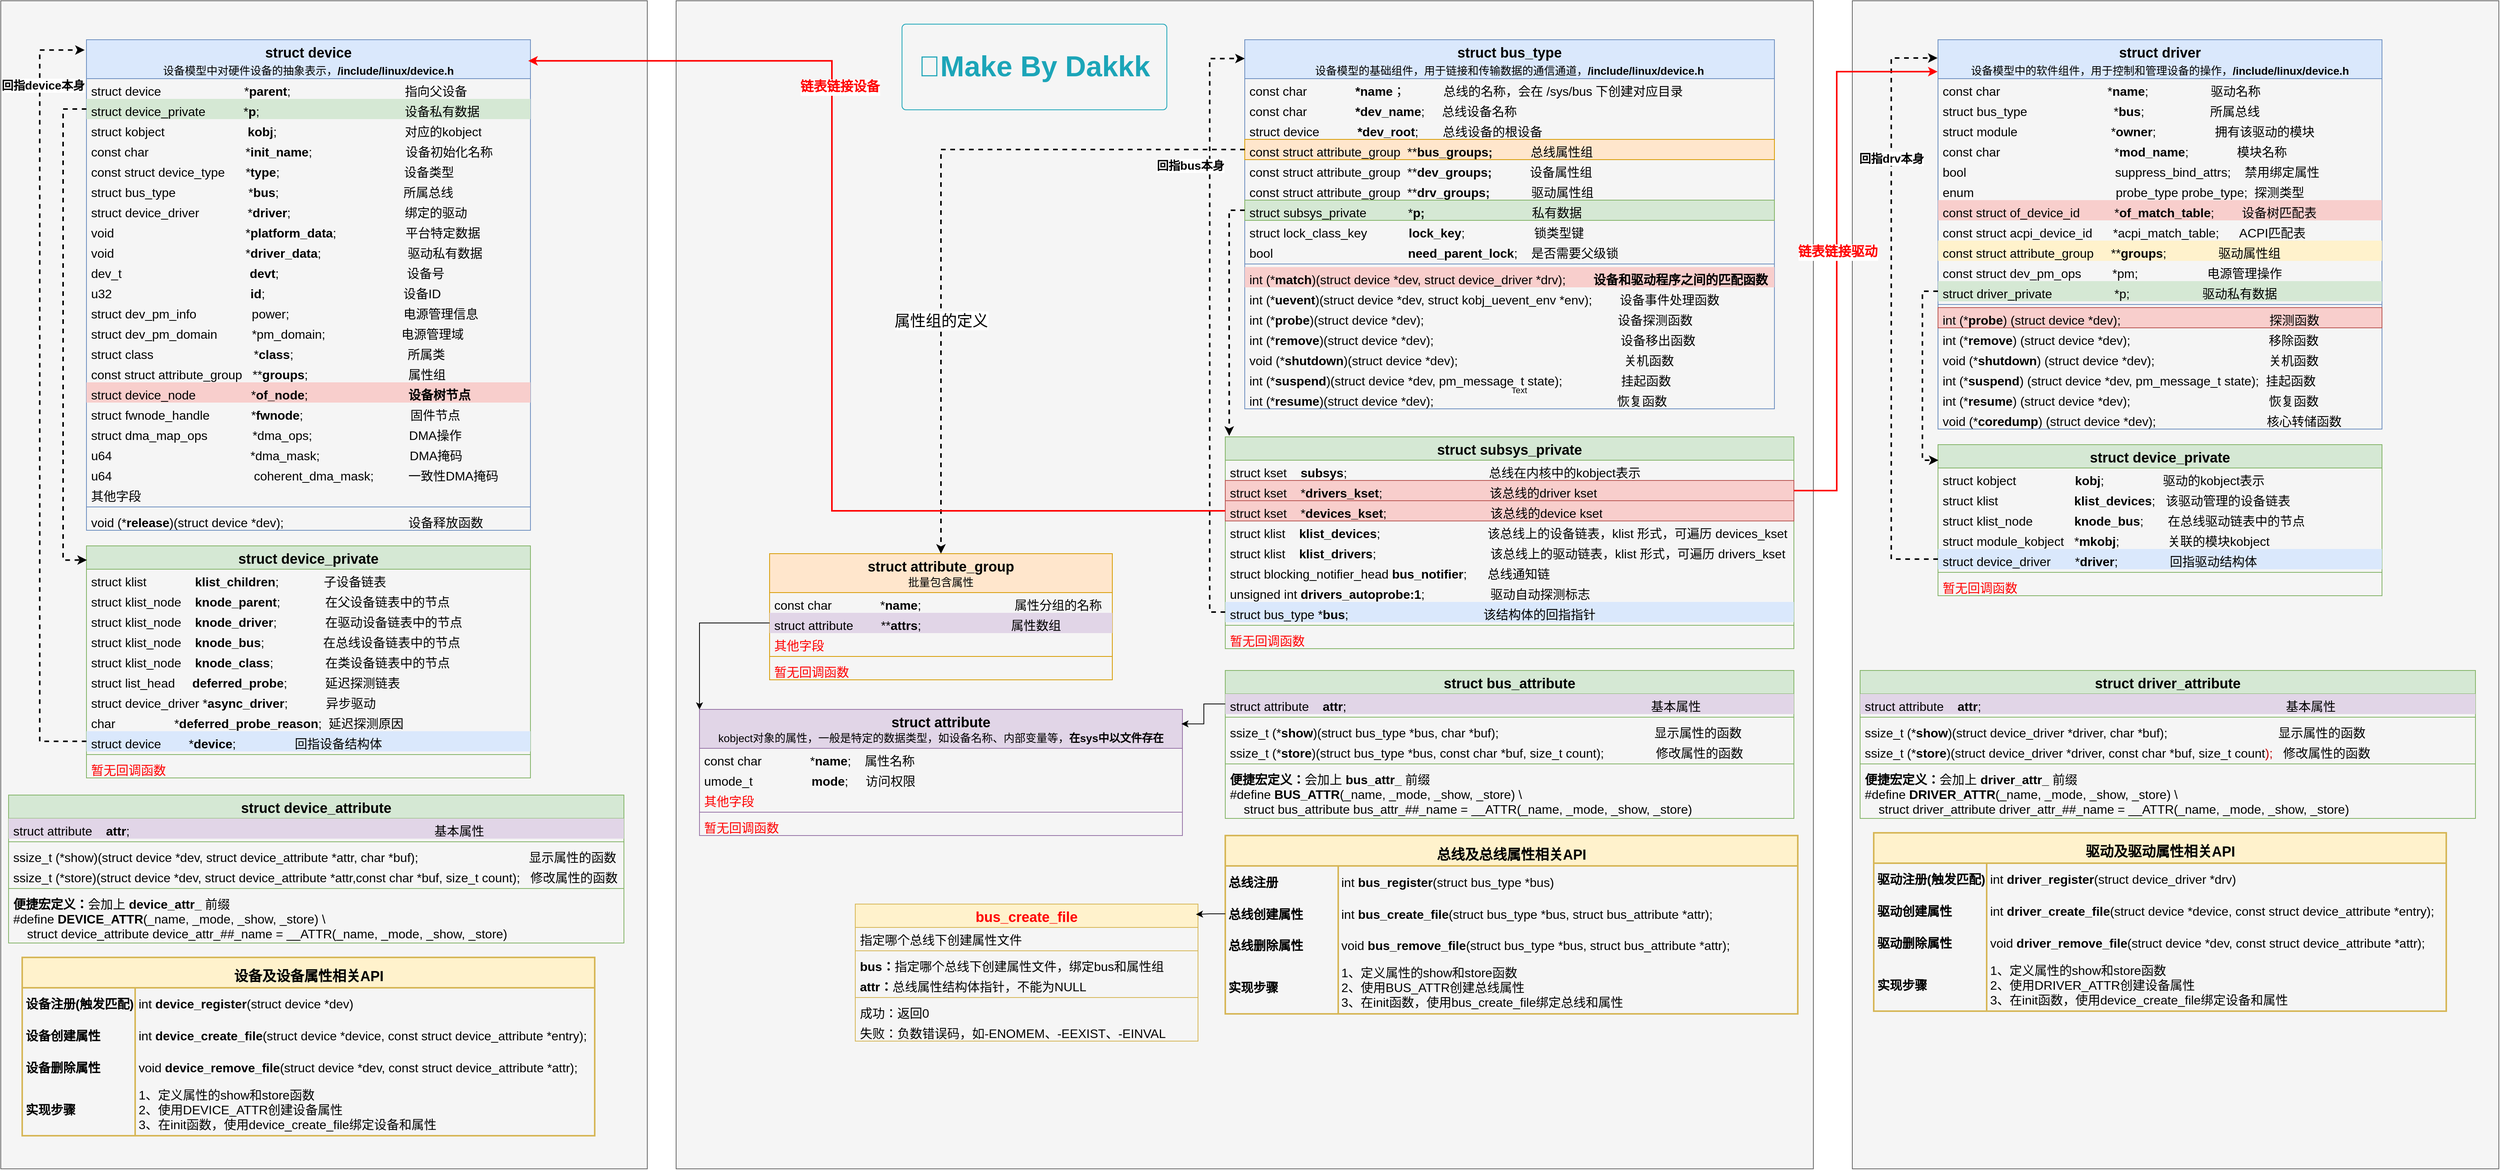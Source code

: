 <mxfile version="27.0.9">
  <diagram name="第 1 页" id="1hWWSLU3wfy6Ki6dxxS0">
    <mxGraphModel dx="6094" dy="2184" grid="1" gridSize="10" guides="1" tooltips="1" connect="1" arrows="1" fold="1" page="1" pageScale="1" pageWidth="1169" pageHeight="1654" math="0" shadow="0">
      <root>
        <mxCell id="0" />
        <mxCell id="1" parent="0" />
        <mxCell id="rqRY9B_rvkL0FamFJvvK-255" value="" style="rounded=0;whiteSpace=wrap;html=1;fillColor=#f5f5f5;strokeColor=#666666;fontColor=#333333;" parent="1" vertex="1">
          <mxGeometry x="-1547" y="30" width="830" height="1500" as="geometry" />
        </mxCell>
        <mxCell id="rqRY9B_rvkL0FamFJvvK-253" value="" style="rounded=0;whiteSpace=wrap;html=1;fillColor=#f5f5f5;strokeColor=#666666;fontColor=#333333;" parent="1" vertex="1">
          <mxGeometry x="-680" y="30" width="1460" height="1500" as="geometry" />
        </mxCell>
        <mxCell id="rqRY9B_rvkL0FamFJvvK-28" value="&lt;font style=&quot;font-size: 18px;&quot;&gt;struct bus_type&lt;br&gt;&lt;span style=&quot;font-size: 14px; font-weight: 400; text-align: left;&quot;&gt;设备模型的基础组件，用于链接和传输数据的通信通道，&lt;/span&gt;&lt;span style=&quot;font-size: 14px; text-align: left;&quot;&gt;/include/linux/device.h&lt;/span&gt;&lt;/font&gt;" style="swimlane;fontStyle=1;align=center;verticalAlign=top;childLayout=stackLayout;horizontal=1;startSize=50;horizontalStack=0;resizeParent=1;resizeParentMax=0;resizeLast=0;collapsible=1;marginBottom=0;whiteSpace=wrap;html=1;fontSize=16;strokeColor=#6c8ebf;fillColor=#dae8fc;" parent="1" vertex="1">
          <mxGeometry x="50" y="80" width="680" height="474" as="geometry">
            <mxRectangle x="20" y="90" width="400" height="60" as="alternateBounds" />
          </mxGeometry>
        </mxCell>
        <mxCell id="rqRY9B_rvkL0FamFJvvK-29" value="const char&amp;nbsp; &amp;nbsp; &amp;nbsp; &amp;nbsp; &amp;nbsp; &amp;nbsp; &amp;nbsp; &lt;b&gt;*name&lt;/b&gt;；&amp;nbsp; &amp;nbsp; &amp;nbsp; &amp;nbsp; &amp;nbsp; &amp;nbsp;总线的名称，会在 /sys/bus 下创建对应目录" style="text;strokeColor=none;fillColor=none;align=left;verticalAlign=top;spacingLeft=4;spacingRight=4;overflow=hidden;rotatable=1;points=[[0,0.5],[1,0.5]];portConstraint=eastwest;whiteSpace=wrap;html=1;fontSize=16;movable=1;resizable=1;deletable=1;editable=1;locked=0;connectable=1;" parent="rqRY9B_rvkL0FamFJvvK-28" vertex="1">
          <mxGeometry y="50" width="680" height="26" as="geometry" />
        </mxCell>
        <mxCell id="rqRY9B_rvkL0FamFJvvK-30" value="const char&amp;nbsp; &amp;nbsp; &amp;nbsp; &amp;nbsp; &amp;nbsp; &amp;nbsp; &amp;nbsp;&amp;nbsp;&lt;b&gt;*dev_name&lt;/b&gt;;&amp;nbsp; &amp;nbsp; &amp;nbsp;总线设备名称" style="text;strokeColor=none;fillColor=none;align=left;verticalAlign=top;spacingLeft=4;spacingRight=4;overflow=hidden;rotatable=1;points=[[0,0.5],[1,0.5]];portConstraint=eastwest;whiteSpace=wrap;html=1;fontSize=16;movable=1;resizable=1;deletable=1;editable=1;locked=0;connectable=1;" parent="rqRY9B_rvkL0FamFJvvK-28" vertex="1">
          <mxGeometry y="76" width="680" height="26" as="geometry" />
        </mxCell>
        <mxCell id="rqRY9B_rvkL0FamFJvvK-31" value="struct device&amp;nbsp; &amp;nbsp; &amp;nbsp; &amp;nbsp; &amp;nbsp; &amp;nbsp;&lt;b&gt;*dev_root&lt;/b&gt;;&amp;nbsp; &amp;nbsp; &amp;nbsp; &amp;nbsp;总线设备的根设备" style="text;strokeColor=none;fillColor=none;align=left;verticalAlign=top;spacingLeft=4;spacingRight=4;overflow=hidden;rotatable=0;points=[[0,0.5],[1,0.5]];portConstraint=eastwest;whiteSpace=wrap;html=1;fontSize=16;" parent="rqRY9B_rvkL0FamFJvvK-28" vertex="1">
          <mxGeometry y="102" width="680" height="26" as="geometry" />
        </mxCell>
        <mxCell id="rqRY9B_rvkL0FamFJvvK-32" value="const struct attribute_group&amp;nbsp; **&lt;b&gt;bus_groups;&amp;nbsp; &amp;nbsp; &amp;nbsp; &amp;nbsp; &amp;nbsp; &amp;nbsp;&lt;/b&gt;总线属性组" style="text;strokeColor=#d79b00;fillColor=#ffe6cc;align=left;verticalAlign=top;spacingLeft=4;spacingRight=4;overflow=hidden;rotatable=0;points=[[0,0.5],[1,0.5]];portConstraint=eastwest;whiteSpace=wrap;html=1;fontSize=16;" parent="rqRY9B_rvkL0FamFJvvK-28" vertex="1">
          <mxGeometry y="128" width="680" height="26" as="geometry" />
        </mxCell>
        <mxCell id="rqRY9B_rvkL0FamFJvvK-33" value="const struct attribute_group&amp;nbsp; **&lt;b&gt;dev_groups;&amp;nbsp; &amp;nbsp; &amp;nbsp; &amp;nbsp; &amp;nbsp; &amp;nbsp;&lt;/b&gt;设备属性组" style="text;strokeColor=none;fillColor=none;align=left;verticalAlign=top;spacingLeft=4;spacingRight=4;overflow=hidden;rotatable=0;points=[[0,0.5],[1,0.5]];portConstraint=eastwest;whiteSpace=wrap;html=1;fontSize=16;" parent="rqRY9B_rvkL0FamFJvvK-28" vertex="1">
          <mxGeometry y="154" width="680" height="26" as="geometry" />
        </mxCell>
        <mxCell id="rqRY9B_rvkL0FamFJvvK-34" value="const struct attribute_group&amp;nbsp; **&lt;b&gt;drv_groups;&amp;nbsp; &amp;nbsp; &amp;nbsp; &amp;nbsp; &amp;nbsp; &amp;nbsp;&amp;nbsp;&lt;/b&gt;驱动属性组" style="text;strokeColor=none;fillColor=none;align=left;verticalAlign=top;spacingLeft=4;spacingRight=4;overflow=hidden;rotatable=0;points=[[0,0.5],[1,0.5]];portConstraint=eastwest;whiteSpace=wrap;html=1;fontSize=16;" parent="rqRY9B_rvkL0FamFJvvK-28" vertex="1">
          <mxGeometry y="180" width="680" height="26" as="geometry" />
        </mxCell>
        <mxCell id="rqRY9B_rvkL0FamFJvvK-35" value="struct subsys_private&amp;nbsp; &amp;nbsp; &amp;nbsp; &amp;nbsp; &amp;nbsp; &amp;nbsp; *&lt;b&gt;p;&amp;nbsp; &amp;nbsp; &amp;nbsp; &amp;nbsp; &amp;nbsp; &amp;nbsp; &amp;nbsp; &amp;nbsp; &amp;nbsp; &amp;nbsp; &amp;nbsp; &amp;nbsp; &amp;nbsp; &amp;nbsp; &amp;nbsp; &amp;nbsp;&lt;/b&gt;私有数据" style="text;strokeColor=#82b366;fillColor=#d5e8d4;align=left;verticalAlign=top;spacingLeft=4;spacingRight=4;overflow=hidden;rotatable=0;points=[[0,0.5],[1,0.5]];portConstraint=eastwest;whiteSpace=wrap;html=1;fontSize=16;" parent="rqRY9B_rvkL0FamFJvvK-28" vertex="1">
          <mxGeometry y="206" width="680" height="26" as="geometry" />
        </mxCell>
        <mxCell id="rqRY9B_rvkL0FamFJvvK-36" value="struct lock_class_key&amp;nbsp; &amp;nbsp; &amp;nbsp; &amp;nbsp; &amp;nbsp; &amp;nbsp; &lt;b&gt;lock_key&lt;/b&gt;;&amp;nbsp; &amp;nbsp; &amp;nbsp; &amp;nbsp; &amp;nbsp; &amp;nbsp; &amp;nbsp; &amp;nbsp; &amp;nbsp; &amp;nbsp; 锁类型键" style="text;strokeColor=none;fillColor=none;align=left;verticalAlign=top;spacingLeft=4;spacingRight=4;overflow=hidden;rotatable=0;points=[[0,0.5],[1,0.5]];portConstraint=eastwest;whiteSpace=wrap;html=1;fontSize=16;" parent="rqRY9B_rvkL0FamFJvvK-28" vertex="1">
          <mxGeometry y="232" width="680" height="26" as="geometry" />
        </mxCell>
        <mxCell id="rqRY9B_rvkL0FamFJvvK-37" value="&lt;div&gt;bool&amp;nbsp; &amp;nbsp; &amp;nbsp; &amp;nbsp; &amp;nbsp; &amp;nbsp; &amp;nbsp; &amp;nbsp; &amp;nbsp; &amp;nbsp; &amp;nbsp; &amp;nbsp; &amp;nbsp; &amp;nbsp; &amp;nbsp; &amp;nbsp; &amp;nbsp; &amp;nbsp; &amp;nbsp; &amp;nbsp;&lt;b&gt;need_parent_lock&lt;/b&gt;;&amp;nbsp; &amp;nbsp; 是否需要父级锁&lt;/div&gt;&lt;div&gt;&lt;br&gt;&lt;/div&gt;" style="text;strokeColor=none;fillColor=none;align=left;verticalAlign=top;spacingLeft=4;spacingRight=4;overflow=hidden;rotatable=0;points=[[0,0.5],[1,0.5]];portConstraint=eastwest;whiteSpace=wrap;html=1;fontSize=16;" parent="rqRY9B_rvkL0FamFJvvK-28" vertex="1">
          <mxGeometry y="258" width="680" height="26" as="geometry" />
        </mxCell>
        <mxCell id="rqRY9B_rvkL0FamFJvvK-41" value="" style="line;strokeWidth=1;fillColor=#dae8fc;align=left;verticalAlign=middle;spacingTop=-1;spacingLeft=3;spacingRight=3;rotatable=0;labelPosition=right;points=[];portConstraint=eastwest;strokeColor=#6c8ebf;fontSize=16;" parent="rqRY9B_rvkL0FamFJvvK-28" vertex="1">
          <mxGeometry y="284" width="680" height="8" as="geometry" />
        </mxCell>
        <mxCell id="rqRY9B_rvkL0FamFJvvK-43" value="&lt;span style=&quot;font-weight: normal;&quot;&gt;int (*&lt;/span&gt;match&lt;span style=&quot;font-weight: normal;&quot;&gt;)(struct device *dev, struct device_driver *drv);&amp;nbsp; &amp;nbsp; &lt;/span&gt;&amp;nbsp; &amp;nbsp; 设备和驱动程序之间的匹配函数" style="text;strokeColor=none;fillColor=#f8cecc;align=left;verticalAlign=top;spacingLeft=4;spacingRight=4;overflow=hidden;rotatable=0;points=[[0,0.5],[1,0.5]];portConstraint=eastwest;whiteSpace=wrap;html=1;fontSize=16;fontStyle=1" parent="rqRY9B_rvkL0FamFJvvK-28" vertex="1">
          <mxGeometry y="292" width="680" height="26" as="geometry" />
        </mxCell>
        <mxCell id="rqRY9B_rvkL0FamFJvvK-44" value="int (*&lt;b&gt;uevent&lt;/b&gt;)(struct device *dev, struct kobj_uevent_env *env);&amp;nbsp; &amp;nbsp; &amp;nbsp; &amp;nbsp; 设备事件处理函数" style="text;strokeColor=none;fillColor=none;align=left;verticalAlign=top;spacingLeft=4;spacingRight=4;overflow=hidden;rotatable=0;points=[[0,0.5],[1,0.5]];portConstraint=eastwest;whiteSpace=wrap;html=1;fontSize=16;" parent="rqRY9B_rvkL0FamFJvvK-28" vertex="1">
          <mxGeometry y="318" width="680" height="26" as="geometry" />
        </mxCell>
        <mxCell id="rqRY9B_rvkL0FamFJvvK-45" value="int (*&lt;b&gt;probe&lt;/b&gt;)(struct device *dev);&amp;nbsp; &amp;nbsp; &amp;nbsp; &amp;nbsp; &amp;nbsp; &amp;nbsp; &amp;nbsp; &amp;nbsp; &amp;nbsp; &amp;nbsp; &amp;nbsp; &amp;nbsp; &amp;nbsp; &amp;nbsp; &amp;nbsp; &amp;nbsp; &amp;nbsp; &amp;nbsp; &amp;nbsp; &amp;nbsp; &amp;nbsp; &amp;nbsp; &amp;nbsp; &amp;nbsp; &amp;nbsp; &amp;nbsp; &amp;nbsp; &amp;nbsp; 设备探测函数" style="text;strokeColor=none;fillColor=none;align=left;verticalAlign=top;spacingLeft=4;spacingRight=4;overflow=hidden;rotatable=0;points=[[0,0.5],[1,0.5]];portConstraint=eastwest;whiteSpace=wrap;html=1;fontSize=16;" parent="rqRY9B_rvkL0FamFJvvK-28" vertex="1">
          <mxGeometry y="344" width="680" height="26" as="geometry" />
        </mxCell>
        <mxCell id="rqRY9B_rvkL0FamFJvvK-46" value="int (*&lt;b&gt;remove&lt;/b&gt;)(struct device *dev);&amp;nbsp; &amp;nbsp; &amp;nbsp; &amp;nbsp; &amp;nbsp; &amp;nbsp; &amp;nbsp; &amp;nbsp; &amp;nbsp; &amp;nbsp; &amp;nbsp; &amp;nbsp; &amp;nbsp; &amp;nbsp; &amp;nbsp; &amp;nbsp; &amp;nbsp; &amp;nbsp; &amp;nbsp; &amp;nbsp; &amp;nbsp; &amp;nbsp; &amp;nbsp; &amp;nbsp; &amp;nbsp; &amp;nbsp; &amp;nbsp; 设备移出函数" style="text;strokeColor=none;fillColor=none;align=left;verticalAlign=top;spacingLeft=4;spacingRight=4;overflow=hidden;rotatable=0;points=[[0,0.5],[1,0.5]];portConstraint=eastwest;whiteSpace=wrap;html=1;fontSize=16;" parent="rqRY9B_rvkL0FamFJvvK-28" vertex="1">
          <mxGeometry y="370" width="680" height="26" as="geometry" />
        </mxCell>
        <mxCell id="rqRY9B_rvkL0FamFJvvK-47" value="void (*&lt;b&gt;shutdown&lt;/b&gt;)(struct device *dev);&amp;nbsp; &amp;nbsp; &amp;nbsp; &amp;nbsp; &amp;nbsp; &amp;nbsp; &amp;nbsp; &amp;nbsp; &amp;nbsp; &amp;nbsp; &amp;nbsp; &amp;nbsp; &amp;nbsp; &amp;nbsp; &amp;nbsp; &amp;nbsp; &amp;nbsp; &amp;nbsp; &amp;nbsp; &amp;nbsp; &amp;nbsp; &amp;nbsp; &amp;nbsp; &amp;nbsp; 关机函数" style="text;strokeColor=none;fillColor=none;align=left;verticalAlign=top;spacingLeft=4;spacingRight=4;overflow=hidden;rotatable=0;points=[[0,0.5],[1,0.5]];portConstraint=eastwest;whiteSpace=wrap;html=1;fontSize=16;" parent="rqRY9B_rvkL0FamFJvvK-28" vertex="1">
          <mxGeometry y="396" width="680" height="26" as="geometry" />
        </mxCell>
        <mxCell id="rqRY9B_rvkL0FamFJvvK-48" value="int (*&lt;b&gt;suspend&lt;/b&gt;)(struct device *dev, pm_message_t state);&amp;nbsp; &amp;nbsp; &amp;nbsp; &amp;nbsp; &amp;nbsp; &amp;nbsp; &amp;nbsp; &amp;nbsp; &amp;nbsp;挂起函数" style="text;strokeColor=none;fillColor=none;align=left;verticalAlign=top;spacingLeft=4;spacingRight=4;overflow=hidden;rotatable=0;points=[[0,0.5],[1,0.5]];portConstraint=eastwest;whiteSpace=wrap;html=1;fontSize=16;" parent="rqRY9B_rvkL0FamFJvvK-28" vertex="1">
          <mxGeometry y="422" width="680" height="26" as="geometry" />
        </mxCell>
        <mxCell id="rqRY9B_rvkL0FamFJvvK-49" value="int (*&lt;b&gt;resume&lt;/b&gt;)(struct device *dev);&amp;nbsp; &amp;nbsp; &amp;nbsp; &amp;nbsp; &amp;nbsp; &amp;nbsp; &amp;nbsp; &amp;nbsp; &amp;nbsp; &amp;nbsp; &amp;nbsp; &amp;nbsp; &amp;nbsp; &amp;nbsp; &amp;nbsp; &amp;nbsp; &amp;nbsp; &amp;nbsp; &amp;nbsp; &amp;nbsp; &amp;nbsp; &amp;nbsp; &amp;nbsp; &amp;nbsp; &amp;nbsp; &amp;nbsp; &amp;nbsp;恢复函数" style="text;strokeColor=none;fillColor=none;align=left;verticalAlign=top;spacingLeft=4;spacingRight=4;overflow=hidden;rotatable=0;points=[[0,0.5],[1,0.5]];portConstraint=eastwest;whiteSpace=wrap;html=1;fontSize=16;" parent="rqRY9B_rvkL0FamFJvvK-28" vertex="1">
          <mxGeometry y="448" width="680" height="26" as="geometry" />
        </mxCell>
        <mxCell id="rqRY9B_rvkL0FamFJvvK-50" value="&lt;span style=&quot;font-size: 18px;&quot;&gt;struct subsys_private&lt;/span&gt;" style="swimlane;fontStyle=1;align=center;verticalAlign=top;childLayout=stackLayout;horizontal=1;startSize=30;horizontalStack=0;resizeParent=1;resizeParentMax=0;resizeLast=0;collapsible=1;marginBottom=0;whiteSpace=wrap;html=1;fillColor=#d5e8d4;strokeColor=#82b366;" parent="1" vertex="1">
          <mxGeometry x="25" y="590" width="730" height="272" as="geometry">
            <mxRectangle x="20" y="530" width="180" height="50" as="alternateBounds" />
          </mxGeometry>
        </mxCell>
        <mxCell id="rqRY9B_rvkL0FamFJvvK-51" value="&lt;span style=&quot;font-size: 16px;&quot;&gt;struct kset&amp;nbsp; &amp;nbsp; &lt;b&gt;subsys&lt;/b&gt;;&amp;nbsp; &amp;nbsp; &amp;nbsp; &amp;nbsp; &amp;nbsp; &amp;nbsp; &amp;nbsp; &amp;nbsp; &amp;nbsp; &amp;nbsp; &amp;nbsp; &amp;nbsp; &amp;nbsp; &amp;nbsp; &amp;nbsp; &amp;nbsp; &amp;nbsp; &amp;nbsp; &amp;nbsp; &amp;nbsp; &amp;nbsp;总线在内核中的kobject表示&lt;/span&gt;" style="text;strokeColor=none;fillColor=none;align=left;verticalAlign=top;spacingLeft=4;spacingRight=4;overflow=hidden;rotatable=0;points=[[0,0.5],[1,0.5]];portConstraint=eastwest;whiteSpace=wrap;html=1;" parent="rqRY9B_rvkL0FamFJvvK-50" vertex="1">
          <mxGeometry y="30" width="730" height="26" as="geometry" />
        </mxCell>
        <mxCell id="rqRY9B_rvkL0FamFJvvK-52" value="&lt;span style=&quot;font-size: 16px;&quot;&gt;struct kset&amp;nbsp; &amp;nbsp; *&lt;b&gt;drivers_kset&lt;/b&gt;;&amp;nbsp; &amp;nbsp; &amp;nbsp; &amp;nbsp; &amp;nbsp; &amp;nbsp; &amp;nbsp; &amp;nbsp; &amp;nbsp; &amp;nbsp; &amp;nbsp; &amp;nbsp; &amp;nbsp; &amp;nbsp; &amp;nbsp; &amp;nbsp;该总线的driver kset&lt;/span&gt;" style="text;strokeColor=#b85450;fillColor=#f8cecc;align=left;verticalAlign=top;spacingLeft=4;spacingRight=4;overflow=hidden;rotatable=0;points=[[0,0.5],[1,0.5]];portConstraint=eastwest;whiteSpace=wrap;html=1;" parent="rqRY9B_rvkL0FamFJvvK-50" vertex="1">
          <mxGeometry y="56" width="730" height="26" as="geometry" />
        </mxCell>
        <mxCell id="rqRY9B_rvkL0FamFJvvK-53" value="&lt;span style=&quot;font-size: 16px;&quot;&gt;struct kset&amp;nbsp; &amp;nbsp; *&lt;b&gt;devices_kset&lt;/b&gt;;&amp;nbsp; &amp;nbsp; &amp;nbsp; &amp;nbsp; &amp;nbsp; &amp;nbsp; &amp;nbsp; &amp;nbsp; &amp;nbsp; &amp;nbsp; &amp;nbsp; &amp;nbsp; &amp;nbsp; &amp;nbsp; &amp;nbsp; 该总线的device kset&lt;/span&gt;" style="text;strokeColor=#b85450;fillColor=#f8cecc;align=left;verticalAlign=top;spacingLeft=4;spacingRight=4;overflow=hidden;rotatable=0;points=[[0,0.5],[1,0.5]];portConstraint=eastwest;whiteSpace=wrap;html=1;" parent="rqRY9B_rvkL0FamFJvvK-50" vertex="1">
          <mxGeometry y="82" width="730" height="26" as="geometry" />
        </mxCell>
        <mxCell id="rqRY9B_rvkL0FamFJvvK-54" value="&lt;span style=&quot;font-size: 16px;&quot;&gt;struct klist&amp;nbsp; &amp;nbsp; &lt;b&gt;klist_devices&lt;/b&gt;;&amp;nbsp; &amp;nbsp; &amp;nbsp; &amp;nbsp; &amp;nbsp; &amp;nbsp; &amp;nbsp; &amp;nbsp; &amp;nbsp; &amp;nbsp; &amp;nbsp; &amp;nbsp; &amp;nbsp; &amp;nbsp; &amp;nbsp; &amp;nbsp;该总线上的设备链表，klist 形式，可遍历 devices_kset&lt;/span&gt;" style="text;strokeColor=none;fillColor=none;align=left;verticalAlign=top;spacingLeft=4;spacingRight=4;overflow=hidden;rotatable=0;points=[[0,0.5],[1,0.5]];portConstraint=eastwest;whiteSpace=wrap;html=1;" parent="rqRY9B_rvkL0FamFJvvK-50" vertex="1">
          <mxGeometry y="108" width="730" height="26" as="geometry" />
        </mxCell>
        <mxCell id="rqRY9B_rvkL0FamFJvvK-64" value="&lt;span style=&quot;font-size: 16px;&quot;&gt;struct klist&amp;nbsp; &amp;nbsp; &lt;b&gt;klist_drivers&lt;/b&gt;;&amp;nbsp; &amp;nbsp; &amp;nbsp; &amp;nbsp; &amp;nbsp; &amp;nbsp; &amp;nbsp; &amp;nbsp; &amp;nbsp; &amp;nbsp; &amp;nbsp; &amp;nbsp; &amp;nbsp; &amp;nbsp; &amp;nbsp; &amp;nbsp; &amp;nbsp;该总线上的驱动链表，klist 形式，可遍历 drivers_kset&lt;/span&gt;" style="text;strokeColor=none;fillColor=none;align=left;verticalAlign=top;spacingLeft=4;spacingRight=4;overflow=hidden;rotatable=0;points=[[0,0.5],[1,0.5]];portConstraint=eastwest;whiteSpace=wrap;html=1;" parent="rqRY9B_rvkL0FamFJvvK-50" vertex="1">
          <mxGeometry y="134" width="730" height="26" as="geometry" />
        </mxCell>
        <mxCell id="rqRY9B_rvkL0FamFJvvK-61" value="&lt;span style=&quot;font-size: 16px;&quot;&gt;struct blocking_notifier_head &lt;b&gt;bus_notifier&lt;/b&gt;;&amp;nbsp; &amp;nbsp; &amp;nbsp; 总线通知链&lt;/span&gt;" style="text;strokeColor=none;fillColor=none;align=left;verticalAlign=top;spacingLeft=4;spacingRight=4;overflow=hidden;rotatable=0;points=[[0,0.5],[1,0.5]];portConstraint=eastwest;whiteSpace=wrap;html=1;" parent="rqRY9B_rvkL0FamFJvvK-50" vertex="1">
          <mxGeometry y="160" width="730" height="26" as="geometry" />
        </mxCell>
        <mxCell id="rqRY9B_rvkL0FamFJvvK-63" value="&lt;span style=&quot;font-size: 16px;&quot;&gt;unsigned int &lt;b&gt;drivers_autoprobe:1&lt;/b&gt;;&amp;nbsp; &amp;nbsp; &amp;nbsp; &amp;nbsp; &amp;nbsp; &amp;nbsp; &amp;nbsp; &amp;nbsp; &amp;nbsp; &amp;nbsp;驱动自动探测标志&lt;/span&gt;" style="text;strokeColor=none;fillColor=none;align=left;verticalAlign=top;spacingLeft=4;spacingRight=4;overflow=hidden;rotatable=0;points=[[0,0.5],[1,0.5]];portConstraint=eastwest;whiteSpace=wrap;html=1;" parent="rqRY9B_rvkL0FamFJvvK-50" vertex="1">
          <mxGeometry y="186" width="730" height="26" as="geometry" />
        </mxCell>
        <mxCell id="rqRY9B_rvkL0FamFJvvK-62" value="&lt;span style=&quot;font-size: 16px;&quot;&gt;struct bus_type *&lt;b&gt;bus&lt;/b&gt;;&amp;nbsp; &amp;nbsp; &amp;nbsp; &amp;nbsp; &amp;nbsp; &amp;nbsp; &amp;nbsp; &amp;nbsp; &amp;nbsp; &amp;nbsp; &amp;nbsp; &amp;nbsp; &amp;nbsp; &amp;nbsp; &amp;nbsp; &amp;nbsp; &amp;nbsp; &amp;nbsp; &amp;nbsp; &amp;nbsp;该结构体的回指指针&lt;/span&gt;" style="text;strokeColor=none;fillColor=#dae8fc;align=left;verticalAlign=top;spacingLeft=4;spacingRight=4;overflow=hidden;rotatable=0;points=[[0,0.5],[1,0.5]];portConstraint=eastwest;whiteSpace=wrap;html=1;" parent="rqRY9B_rvkL0FamFJvvK-50" vertex="1">
          <mxGeometry y="212" width="730" height="26" as="geometry" />
        </mxCell>
        <mxCell id="rqRY9B_rvkL0FamFJvvK-55" value="" style="line;strokeWidth=1;fillColor=none;align=left;verticalAlign=middle;spacingTop=-1;spacingLeft=3;spacingRight=3;rotatable=0;labelPosition=right;points=[];portConstraint=eastwest;strokeColor=inherit;" parent="rqRY9B_rvkL0FamFJvvK-50" vertex="1">
          <mxGeometry y="238" width="730" height="8" as="geometry" />
        </mxCell>
        <mxCell id="rqRY9B_rvkL0FamFJvvK-56" value="&lt;span style=&quot;color: rgb(255, 0, 0); font-size: 16px;&quot;&gt;暂无回调函数&lt;/span&gt;" style="text;strokeColor=none;fillColor=none;align=left;verticalAlign=top;spacingLeft=4;spacingRight=4;overflow=hidden;rotatable=0;points=[[0,0.5],[1,0.5]];portConstraint=eastwest;whiteSpace=wrap;html=1;" parent="rqRY9B_rvkL0FamFJvvK-50" vertex="1">
          <mxGeometry y="246" width="730" height="26" as="geometry" />
        </mxCell>
        <mxCell id="rqRY9B_rvkL0FamFJvvK-65" style="edgeStyle=orthogonalEdgeStyle;rounded=0;orthogonalLoop=1;jettySize=auto;html=1;entryX=0.007;entryY=-0.005;entryDx=0;entryDy=0;entryPerimeter=0;strokeWidth=2;dashed=1;" parent="1" source="rqRY9B_rvkL0FamFJvvK-35" target="rqRY9B_rvkL0FamFJvvK-50" edge="1">
          <mxGeometry relative="1" as="geometry">
            <mxPoint x="20.0" y="610" as="targetPoint" />
          </mxGeometry>
        </mxCell>
        <mxCell id="rqRY9B_rvkL0FamFJvvK-66" style="edgeStyle=orthogonalEdgeStyle;rounded=0;orthogonalLoop=1;jettySize=auto;html=1;entryX=0;entryY=0.051;entryDx=0;entryDy=0;entryPerimeter=0;strokeWidth=2;dashed=1;" parent="1" source="rqRY9B_rvkL0FamFJvvK-62" target="rqRY9B_rvkL0FamFJvvK-28" edge="1">
          <mxGeometry relative="1" as="geometry" />
        </mxCell>
        <mxCell id="rqRY9B_rvkL0FamFJvvK-67" value="&lt;font style=&quot;font-size: 15px;&quot;&gt;&lt;b&gt;回指bus本身&lt;/b&gt;&lt;/font&gt;" style="edgeLabel;html=1;align=center;verticalAlign=middle;resizable=0;points=[];" parent="rqRY9B_rvkL0FamFJvvK-66" vertex="1" connectable="0">
          <mxGeometry x="0.54" y="1" relative="1" as="geometry">
            <mxPoint x="-24" y="3" as="offset" />
          </mxGeometry>
        </mxCell>
        <mxCell id="rqRY9B_rvkL0FamFJvvK-69" value="&lt;span style=&quot;font-size: 18px;&quot;&gt;struct bus_attribute&lt;/span&gt;" style="swimlane;fontStyle=1;align=center;verticalAlign=top;childLayout=stackLayout;horizontal=1;startSize=30;horizontalStack=0;resizeParent=1;resizeParentMax=0;resizeLast=0;collapsible=1;marginBottom=0;whiteSpace=wrap;html=1;fillColor=#d5e8d4;strokeColor=#82b366;" parent="1" vertex="1">
          <mxGeometry x="25" y="890" width="730" height="190" as="geometry">
            <mxRectangle x="20" y="530" width="180" height="50" as="alternateBounds" />
          </mxGeometry>
        </mxCell>
        <mxCell id="rqRY9B_rvkL0FamFJvvK-70" value="&lt;span style=&quot;font-size: 16px;&quot;&gt;struct attribute&amp;nbsp; &amp;nbsp; &lt;b&gt;attr&lt;/b&gt;;&amp;nbsp; &amp;nbsp; &amp;nbsp; &amp;nbsp; &amp;nbsp; &amp;nbsp; &amp;nbsp; &amp;nbsp; &amp;nbsp; &amp;nbsp; &amp;nbsp; &amp;nbsp; &amp;nbsp; &amp;nbsp; &amp;nbsp; &amp;nbsp; &amp;nbsp; &amp;nbsp; &amp;nbsp; &amp;nbsp; &amp;nbsp; &amp;nbsp; &amp;nbsp; &amp;nbsp; &amp;nbsp; &amp;nbsp; &amp;nbsp; &amp;nbsp; &amp;nbsp; &amp;nbsp; &amp;nbsp; &amp;nbsp; &amp;nbsp; &amp;nbsp; &amp;nbsp; &amp;nbsp; &amp;nbsp; &amp;nbsp; &amp;nbsp; &amp;nbsp; &amp;nbsp; &amp;nbsp; &amp;nbsp; &amp;nbsp; 基本属性&lt;/span&gt;" style="text;strokeColor=none;fillColor=#e1d5e7;align=left;verticalAlign=top;spacingLeft=4;spacingRight=4;overflow=hidden;rotatable=0;points=[[0,0.5],[1,0.5]];portConstraint=eastwest;whiteSpace=wrap;html=1;" parent="rqRY9B_rvkL0FamFJvvK-69" vertex="1">
          <mxGeometry y="30" width="730" height="26" as="geometry" />
        </mxCell>
        <mxCell id="rqRY9B_rvkL0FamFJvvK-78" value="" style="line;strokeWidth=1;fillColor=none;align=left;verticalAlign=middle;spacingTop=-1;spacingLeft=3;spacingRight=3;rotatable=0;labelPosition=right;points=[];portConstraint=eastwest;strokeColor=inherit;" parent="rqRY9B_rvkL0FamFJvvK-69" vertex="1">
          <mxGeometry y="56" width="730" height="8" as="geometry" />
        </mxCell>
        <mxCell id="rqRY9B_rvkL0FamFJvvK-80" value="&lt;span style=&quot;font-size: 16px;&quot;&gt;ssize_t (*&lt;b&gt;show&lt;/b&gt;)(struct bus_type *bus, char *buf);&amp;nbsp; &amp;nbsp; &amp;nbsp; &amp;nbsp; &amp;nbsp; &amp;nbsp; &amp;nbsp; &amp;nbsp; &amp;nbsp; &amp;nbsp; &amp;nbsp; &amp;nbsp; &amp;nbsp; &amp;nbsp; &amp;nbsp; &amp;nbsp; &amp;nbsp; &amp;nbsp; &amp;nbsp; &amp;nbsp; &amp;nbsp; &amp;nbsp; &amp;nbsp;显示属性的函数&lt;/span&gt;" style="text;strokeColor=none;fillColor=none;align=left;verticalAlign=top;spacingLeft=4;spacingRight=4;overflow=hidden;rotatable=0;points=[[0,0.5],[1,0.5]];portConstraint=eastwest;whiteSpace=wrap;html=1;" parent="rqRY9B_rvkL0FamFJvvK-69" vertex="1">
          <mxGeometry y="64" width="730" height="26" as="geometry" />
        </mxCell>
        <mxCell id="rqRY9B_rvkL0FamFJvvK-81" value="&lt;span style=&quot;font-size: 16px;&quot;&gt;ssize_t (*&lt;b&gt;store&lt;/b&gt;)(struct bus_type *bus, const char *buf, size_t count);&amp;nbsp; &amp;nbsp; &amp;nbsp; &amp;nbsp; &amp;nbsp; &amp;nbsp; &amp;nbsp; &amp;nbsp;修改属性的函数&lt;/span&gt;" style="text;strokeColor=none;fillColor=none;align=left;verticalAlign=top;spacingLeft=4;spacingRight=4;overflow=hidden;rotatable=0;points=[[0,0.5],[1,0.5]];portConstraint=eastwest;whiteSpace=wrap;html=1;" parent="rqRY9B_rvkL0FamFJvvK-69" vertex="1">
          <mxGeometry y="90" width="730" height="26" as="geometry" />
        </mxCell>
        <mxCell id="rqRY9B_rvkL0FamFJvvK-83" value="" style="line;strokeWidth=1;fillColor=none;align=left;verticalAlign=middle;spacingTop=-1;spacingLeft=3;spacingRight=3;rotatable=0;labelPosition=right;points=[];portConstraint=eastwest;strokeColor=inherit;" parent="rqRY9B_rvkL0FamFJvvK-69" vertex="1">
          <mxGeometry y="116" width="730" height="8" as="geometry" />
        </mxCell>
        <mxCell id="rqRY9B_rvkL0FamFJvvK-84" value="&lt;div&gt;&lt;span style=&quot;font-size: 16px;&quot;&gt;&lt;b&gt;便捷宏定义：&lt;/b&gt;会加上&amp;nbsp;&lt;b&gt;bus_attr_&amp;nbsp;&lt;/b&gt;前缀&lt;br&gt;#define &lt;b&gt;BUS_ATTR&lt;/b&gt;(_name, _mode, _show, _store) \&lt;/span&gt;&lt;/div&gt;&lt;div&gt;&lt;span style=&quot;font-size: 16px;&quot;&gt;&amp;nbsp; &amp;nbsp; struct bus_attribute bus_attr_##_name = __ATTR(_name, _mode, _show, _store)&lt;/span&gt;&lt;/div&gt;" style="text;strokeColor=none;fillColor=none;align=left;verticalAlign=top;spacingLeft=4;spacingRight=4;overflow=hidden;rotatable=0;points=[[0,0.5],[1,0.5]];portConstraint=eastwest;whiteSpace=wrap;html=1;" parent="rqRY9B_rvkL0FamFJvvK-69" vertex="1">
          <mxGeometry y="124" width="730" height="66" as="geometry" />
        </mxCell>
        <mxCell id="rqRY9B_rvkL0FamFJvvK-85" value="&lt;span style=&quot;font-size: 18px;&quot;&gt;struct attribute&lt;/span&gt;&lt;br style=&quot;font-size: 18px;&quot;&gt;&lt;span style=&quot;font-size: 14px; font-weight: 400;&quot;&gt;kobject对象的属性，一般是特定的数据类型，如设备名称、内部变量等，&lt;/span&gt;&lt;span style=&quot;font-size: 14px;&quot;&gt;在sys中以文件存在&lt;/span&gt;" style="swimlane;fontStyle=1;align=center;verticalAlign=top;childLayout=stackLayout;horizontal=1;startSize=50;horizontalStack=0;resizeParent=1;resizeParentMax=0;resizeLast=0;collapsible=1;marginBottom=0;whiteSpace=wrap;html=1;fillColor=#e1d5e7;strokeColor=#9673a6;" parent="1" vertex="1">
          <mxGeometry x="-650" y="940" width="620" height="162" as="geometry">
            <mxRectangle x="20" y="960" width="220" height="50" as="alternateBounds" />
          </mxGeometry>
        </mxCell>
        <mxCell id="rqRY9B_rvkL0FamFJvvK-86" value="&lt;span style=&quot;font-size: 16px;&quot;&gt;const char&amp;nbsp; &amp;nbsp; &amp;nbsp; &amp;nbsp; &amp;nbsp; &amp;nbsp; &amp;nbsp; *&lt;b&gt;name&lt;/b&gt;;&amp;nbsp; &amp;nbsp; 属性名称&lt;/span&gt;" style="text;strokeColor=none;fillColor=none;align=left;verticalAlign=top;spacingLeft=4;spacingRight=4;overflow=hidden;rotatable=0;points=[[0,0.5],[1,0.5]];portConstraint=eastwest;whiteSpace=wrap;html=1;" parent="rqRY9B_rvkL0FamFJvvK-85" vertex="1">
          <mxGeometry y="50" width="620" height="26" as="geometry" />
        </mxCell>
        <mxCell id="rqRY9B_rvkL0FamFJvvK-87" value="&lt;span style=&quot;font-size: 16px;&quot;&gt;umode_t&amp;nbsp; &amp;nbsp; &amp;nbsp; &amp;nbsp; &amp;nbsp; &amp;nbsp; &amp;nbsp; &amp;nbsp; &amp;nbsp;&lt;b&gt;mode&lt;/b&gt;;&amp;nbsp; &amp;nbsp; &amp;nbsp;访问权限&lt;/span&gt;" style="text;strokeColor=none;fillColor=none;align=left;verticalAlign=top;spacingLeft=4;spacingRight=4;overflow=hidden;rotatable=0;points=[[0,0.5],[1,0.5]];portConstraint=eastwest;whiteSpace=wrap;html=1;" parent="rqRY9B_rvkL0FamFJvvK-85" vertex="1">
          <mxGeometry y="76" width="620" height="26" as="geometry" />
        </mxCell>
        <mxCell id="rqRY9B_rvkL0FamFJvvK-88" value="&lt;span style=&quot;font-size: 16px;&quot;&gt;&lt;font style=&quot;color: light-dark(rgb(255, 0, 0), rgb(255, 255, 255));&quot;&gt;其他字段&lt;/font&gt;&lt;/span&gt;" style="text;strokeColor=none;fillColor=none;align=left;verticalAlign=top;spacingLeft=4;spacingRight=4;overflow=hidden;rotatable=0;points=[[0,0.5],[1,0.5]];portConstraint=eastwest;whiteSpace=wrap;html=1;" parent="rqRY9B_rvkL0FamFJvvK-85" vertex="1">
          <mxGeometry y="102" width="620" height="26" as="geometry" />
        </mxCell>
        <mxCell id="rqRY9B_rvkL0FamFJvvK-89" value="" style="line;strokeWidth=1;fillColor=none;align=left;verticalAlign=middle;spacingTop=-1;spacingLeft=3;spacingRight=3;rotatable=0;labelPosition=right;points=[];portConstraint=eastwest;strokeColor=inherit;" parent="rqRY9B_rvkL0FamFJvvK-85" vertex="1">
          <mxGeometry y="128" width="620" height="8" as="geometry" />
        </mxCell>
        <mxCell id="rqRY9B_rvkL0FamFJvvK-90" value="&lt;span style=&quot;font-size: 16px;&quot;&gt;&lt;font style=&quot;color: light-dark(rgb(255, 0, 0), rgb(255, 255, 255));&quot;&gt;暂无回调函数&lt;/font&gt;&lt;/span&gt;" style="text;strokeColor=none;fillColor=none;align=left;verticalAlign=top;spacingLeft=4;spacingRight=4;overflow=hidden;rotatable=0;points=[[0,0.5],[1,0.5]];portConstraint=eastwest;whiteSpace=wrap;html=1;" parent="rqRY9B_rvkL0FamFJvvK-85" vertex="1">
          <mxGeometry y="136" width="620" height="26" as="geometry" />
        </mxCell>
        <mxCell id="rqRY9B_rvkL0FamFJvvK-91" value="&lt;span style=&quot;font-size: 18px;&quot;&gt;struct attribute_group&lt;/span&gt;&lt;br style=&quot;font-size: 18px;&quot;&gt;&lt;span style=&quot;font-size: 14px; font-weight: 400;&quot;&gt;批量包含属性&lt;/span&gt;" style="swimlane;fontStyle=1;align=center;verticalAlign=top;childLayout=stackLayout;horizontal=1;startSize=50;horizontalStack=0;resizeParent=1;resizeParentMax=0;resizeLast=0;collapsible=1;marginBottom=0;whiteSpace=wrap;html=1;fillColor=#ffe6cc;strokeColor=#d79b00;" parent="1" vertex="1">
          <mxGeometry x="-560" y="740" width="440" height="162" as="geometry">
            <mxRectangle x="20" y="960" width="220" height="50" as="alternateBounds" />
          </mxGeometry>
        </mxCell>
        <mxCell id="rqRY9B_rvkL0FamFJvvK-92" value="&lt;span style=&quot;font-size: 16px;&quot;&gt;const char&amp;nbsp; &amp;nbsp; &amp;nbsp; &amp;nbsp; &amp;nbsp; &amp;nbsp; &amp;nbsp; *&lt;b&gt;name&lt;/b&gt;;&amp;nbsp; &amp;nbsp; &amp;nbsp; &amp;nbsp; &amp;nbsp; &amp;nbsp; &amp;nbsp; &amp;nbsp; &amp;nbsp; &amp;nbsp; &amp;nbsp; &amp;nbsp; &amp;nbsp; &amp;nbsp;属性分组的名称&lt;/span&gt;" style="text;strokeColor=none;fillColor=none;align=left;verticalAlign=top;spacingLeft=4;spacingRight=4;overflow=hidden;rotatable=0;points=[[0,0.5],[1,0.5]];portConstraint=eastwest;whiteSpace=wrap;html=1;" parent="rqRY9B_rvkL0FamFJvvK-91" vertex="1">
          <mxGeometry y="50" width="440" height="26" as="geometry" />
        </mxCell>
        <mxCell id="rqRY9B_rvkL0FamFJvvK-93" value="&lt;span style=&quot;font-size: 16px;&quot;&gt;struct attribute&amp;nbsp; &amp;nbsp; &amp;nbsp; &amp;nbsp; **&lt;/span&gt;&lt;b style=&quot;font-size: 16px;&quot;&gt;attrs&lt;/b&gt;&lt;span style=&quot;font-size: 16px;&quot;&gt;;&amp;nbsp; &amp;nbsp; &amp;nbsp; &amp;nbsp; &amp;nbsp; &amp;nbsp; &amp;nbsp; &amp;nbsp; &amp;nbsp; &amp;nbsp; &amp;nbsp; &amp;nbsp; &amp;nbsp; 属性数组&lt;/span&gt;" style="text;strokeColor=none;fillColor=#e1d5e7;align=left;verticalAlign=top;spacingLeft=4;spacingRight=4;overflow=hidden;rotatable=0;points=[[0,0.5],[1,0.5]];portConstraint=eastwest;whiteSpace=wrap;html=1;" parent="rqRY9B_rvkL0FamFJvvK-91" vertex="1">
          <mxGeometry y="76" width="440" height="26" as="geometry" />
        </mxCell>
        <mxCell id="rqRY9B_rvkL0FamFJvvK-94" value="&lt;span style=&quot;font-size: 16px;&quot;&gt;&lt;font style=&quot;color: light-dark(rgb(255, 0, 0), rgb(255, 255, 255));&quot;&gt;其他字段&lt;/font&gt;&lt;/span&gt;" style="text;strokeColor=none;fillColor=none;align=left;verticalAlign=top;spacingLeft=4;spacingRight=4;overflow=hidden;rotatable=0;points=[[0,0.5],[1,0.5]];portConstraint=eastwest;whiteSpace=wrap;html=1;" parent="rqRY9B_rvkL0FamFJvvK-91" vertex="1">
          <mxGeometry y="102" width="440" height="26" as="geometry" />
        </mxCell>
        <mxCell id="rqRY9B_rvkL0FamFJvvK-95" value="" style="line;strokeWidth=1;fillColor=none;align=left;verticalAlign=middle;spacingTop=-1;spacingLeft=3;spacingRight=3;rotatable=0;labelPosition=right;points=[];portConstraint=eastwest;strokeColor=inherit;" parent="rqRY9B_rvkL0FamFJvvK-91" vertex="1">
          <mxGeometry y="128" width="440" height="8" as="geometry" />
        </mxCell>
        <mxCell id="rqRY9B_rvkL0FamFJvvK-96" value="&lt;span style=&quot;font-size: 16px;&quot;&gt;&lt;font style=&quot;color: light-dark(rgb(255, 0, 0), rgb(255, 255, 255));&quot;&gt;暂无回调函数&lt;/font&gt;&lt;/span&gt;" style="text;strokeColor=none;fillColor=none;align=left;verticalAlign=top;spacingLeft=4;spacingRight=4;overflow=hidden;rotatable=0;points=[[0,0.5],[1,0.5]];portConstraint=eastwest;whiteSpace=wrap;html=1;" parent="rqRY9B_rvkL0FamFJvvK-91" vertex="1">
          <mxGeometry y="136" width="440" height="26" as="geometry" />
        </mxCell>
        <mxCell id="rqRY9B_rvkL0FamFJvvK-97" style="edgeStyle=orthogonalEdgeStyle;rounded=0;orthogonalLoop=1;jettySize=auto;html=1;entryX=0.5;entryY=0;entryDx=0;entryDy=0;dashed=1;strokeWidth=2;" parent="1" source="rqRY9B_rvkL0FamFJvvK-32" target="rqRY9B_rvkL0FamFJvvK-91" edge="1">
          <mxGeometry relative="1" as="geometry" />
        </mxCell>
        <mxCell id="rqRY9B_rvkL0FamFJvvK-98" value="&lt;font style=&quot;font-size: 20px;&quot;&gt;属性组的定义&lt;/font&gt;" style="edgeLabel;html=1;align=center;verticalAlign=middle;resizable=0;points=[];" parent="rqRY9B_rvkL0FamFJvvK-97" vertex="1" connectable="0">
          <mxGeometry x="0.34" relative="1" as="geometry">
            <mxPoint as="offset" />
          </mxGeometry>
        </mxCell>
        <mxCell id="rqRY9B_rvkL0FamFJvvK-99" style="edgeStyle=orthogonalEdgeStyle;rounded=0;orthogonalLoop=1;jettySize=auto;html=1;entryX=0;entryY=0;entryDx=0;entryDy=0;" parent="1" source="rqRY9B_rvkL0FamFJvvK-93" target="rqRY9B_rvkL0FamFJvvK-85" edge="1">
          <mxGeometry relative="1" as="geometry">
            <Array as="points">
              <mxPoint x="-650" y="829" />
            </Array>
          </mxGeometry>
        </mxCell>
        <mxCell id="rqRY9B_rvkL0FamFJvvK-100" style="edgeStyle=orthogonalEdgeStyle;rounded=0;orthogonalLoop=1;jettySize=auto;html=1;entryX=0.998;entryY=0.115;entryDx=0;entryDy=0;entryPerimeter=0;" parent="1" source="rqRY9B_rvkL0FamFJvvK-70" target="rqRY9B_rvkL0FamFJvvK-85" edge="1">
          <mxGeometry relative="1" as="geometry" />
        </mxCell>
        <mxCell id="rqRY9B_rvkL0FamFJvvK-101" value="" style="shape=table;startSize=0;container=1;collapsible=0;childLayout=tableLayout;fixedRows=1;rowLines=0;fontStyle=0;strokeColor=#d6b656;fontSize=16;spacing=4;spacingTop=0;spacingLeft=0;spacingBottom=0;strokeWidth=2;fillColor=none;" parent="1" vertex="1">
          <mxGeometry x="25" y="1141" width="735" height="190" as="geometry" />
        </mxCell>
        <mxCell id="rqRY9B_rvkL0FamFJvvK-108" value="" style="shape=tableRow;horizontal=0;startSize=0;swimlaneHead=0;swimlaneBody=0;top=0;left=0;bottom=0;right=0;collapsible=0;dropTarget=0;fillColor=none;points=[[0,0.5],[1,0.5]];portConstraint=eastwest;strokeColor=inherit;fontSize=16;spacing=4;spacingTop=0;spacingLeft=0;spacingBottom=0;" parent="rqRY9B_rvkL0FamFJvvK-101" vertex="1">
          <mxGeometry width="735" height="41" as="geometry" />
        </mxCell>
        <mxCell id="rqRY9B_rvkL0FamFJvvK-109" value="总线注册" style="shape=partialRectangle;html=1;whiteSpace=wrap;connectable=0;fillColor=none;top=0;left=0;bottom=0;right=0;overflow=hidden;strokeColor=inherit;fontSize=16;fontStyle=1;align=left;spacing=4;spacingTop=0;spacingLeft=0;spacingBottom=0;" parent="rqRY9B_rvkL0FamFJvvK-108" vertex="1">
          <mxGeometry width="145" height="41" as="geometry">
            <mxRectangle width="145" height="41" as="alternateBounds" />
          </mxGeometry>
        </mxCell>
        <mxCell id="rqRY9B_rvkL0FamFJvvK-110" value="int &lt;b&gt;bus_register&lt;/b&gt;(struct bus_type *bus)" style="shape=partialRectangle;html=1;whiteSpace=wrap;connectable=0;fillColor=none;top=0;left=0;bottom=0;right=0;align=left;spacingLeft=0;overflow=hidden;strokeColor=inherit;fontSize=16;spacing=4;spacingTop=0;spacingBottom=0;strokeWidth=1;" parent="rqRY9B_rvkL0FamFJvvK-108" vertex="1">
          <mxGeometry x="145" width="590" height="41" as="geometry">
            <mxRectangle width="590" height="41" as="alternateBounds" />
          </mxGeometry>
        </mxCell>
        <mxCell id="rqRY9B_rvkL0FamFJvvK-215" value="" style="shape=tableRow;horizontal=0;startSize=0;swimlaneHead=0;swimlaneBody=0;top=0;left=0;bottom=0;right=0;collapsible=0;dropTarget=0;fillColor=none;points=[[0,0.5],[1,0.5]];portConstraint=eastwest;strokeColor=inherit;fontSize=16;spacing=4;spacingTop=0;spacingLeft=0;spacingBottom=0;" parent="rqRY9B_rvkL0FamFJvvK-101" vertex="1">
          <mxGeometry y="41" width="735" height="41" as="geometry" />
        </mxCell>
        <mxCell id="rqRY9B_rvkL0FamFJvvK-216" value="总线创建属性" style="shape=partialRectangle;html=1;whiteSpace=wrap;connectable=0;fillColor=none;top=0;left=0;bottom=0;right=0;overflow=hidden;strokeColor=inherit;fontSize=16;fontStyle=1;align=left;spacing=4;spacingTop=0;spacingLeft=0;spacingBottom=0;" parent="rqRY9B_rvkL0FamFJvvK-215" vertex="1">
          <mxGeometry width="145" height="41" as="geometry">
            <mxRectangle width="145" height="41" as="alternateBounds" />
          </mxGeometry>
        </mxCell>
        <mxCell id="rqRY9B_rvkL0FamFJvvK-217" value="&lt;div&gt;int &lt;b&gt;bus_create_file&lt;/b&gt;(struct bus_type *bus, struct bus_attribute *attr);&lt;/div&gt;" style="shape=partialRectangle;html=1;whiteSpace=wrap;connectable=0;fillColor=none;top=0;left=0;bottom=0;right=0;align=left;spacingLeft=0;overflow=hidden;strokeColor=inherit;fontSize=16;spacing=4;spacingTop=0;spacingBottom=0;strokeWidth=1;" parent="rqRY9B_rvkL0FamFJvvK-215" vertex="1">
          <mxGeometry x="145" width="590" height="41" as="geometry">
            <mxRectangle width="590" height="41" as="alternateBounds" />
          </mxGeometry>
        </mxCell>
        <mxCell id="rqRY9B_rvkL0FamFJvvK-221" value="" style="shape=tableRow;horizontal=0;startSize=0;swimlaneHead=0;swimlaneBody=0;top=0;left=0;bottom=0;right=0;collapsible=0;dropTarget=0;fillColor=none;points=[[0,0.5],[1,0.5]];portConstraint=eastwest;strokeColor=inherit;fontSize=16;spacing=4;spacingTop=0;spacingLeft=0;spacingBottom=0;" parent="rqRY9B_rvkL0FamFJvvK-101" vertex="1">
          <mxGeometry y="82" width="735" height="40" as="geometry" />
        </mxCell>
        <mxCell id="rqRY9B_rvkL0FamFJvvK-222" value="总线删除属性" style="shape=partialRectangle;html=1;whiteSpace=wrap;connectable=0;fillColor=none;top=0;left=0;bottom=0;right=0;overflow=hidden;strokeColor=inherit;fontSize=16;fontStyle=1;align=left;spacing=4;spacingTop=0;spacingLeft=0;spacingBottom=0;" parent="rqRY9B_rvkL0FamFJvvK-221" vertex="1">
          <mxGeometry width="145" height="40" as="geometry">
            <mxRectangle width="145" height="40" as="alternateBounds" />
          </mxGeometry>
        </mxCell>
        <mxCell id="rqRY9B_rvkL0FamFJvvK-223" value="void &lt;b&gt;bus_remove_file&lt;/b&gt;(struct bus_type *bus, struct bus_attribute *attr);" style="shape=partialRectangle;html=1;whiteSpace=wrap;connectable=0;fillColor=none;top=0;left=0;bottom=0;right=0;align=left;spacingLeft=0;overflow=hidden;strokeColor=inherit;fontSize=16;spacing=4;spacingTop=0;spacingBottom=0;strokeWidth=1;" parent="rqRY9B_rvkL0FamFJvvK-221" vertex="1">
          <mxGeometry x="145" width="590" height="40" as="geometry">
            <mxRectangle width="590" height="40" as="alternateBounds" />
          </mxGeometry>
        </mxCell>
        <mxCell id="rqRY9B_rvkL0FamFJvvK-224" value="" style="shape=tableRow;horizontal=0;startSize=0;swimlaneHead=0;swimlaneBody=0;top=0;left=0;bottom=0;right=0;collapsible=0;dropTarget=0;fillColor=none;points=[[0,0.5],[1,0.5]];portConstraint=eastwest;strokeColor=inherit;fontSize=16;spacing=4;spacingTop=0;spacingLeft=0;spacingBottom=0;" parent="rqRY9B_rvkL0FamFJvvK-101" vertex="1">
          <mxGeometry y="122" width="735" height="68" as="geometry" />
        </mxCell>
        <mxCell id="rqRY9B_rvkL0FamFJvvK-225" value="实现步骤" style="shape=partialRectangle;html=1;whiteSpace=wrap;connectable=0;fillColor=none;top=0;left=0;bottom=0;right=0;overflow=hidden;strokeColor=inherit;fontSize=16;fontStyle=1;align=left;spacing=4;spacingTop=0;spacingLeft=0;spacingBottom=0;" parent="rqRY9B_rvkL0FamFJvvK-224" vertex="1">
          <mxGeometry width="145" height="68" as="geometry">
            <mxRectangle width="145" height="68" as="alternateBounds" />
          </mxGeometry>
        </mxCell>
        <mxCell id="rqRY9B_rvkL0FamFJvvK-226" value="1、定义属性的show和store函数&lt;br&gt;2、使用BUS_ATTR创建总线属性&lt;br&gt;3、在init函数，使用bus_create_file绑定总线和属性" style="shape=partialRectangle;html=1;whiteSpace=wrap;connectable=0;fillColor=none;top=0;left=0;bottom=0;right=0;align=left;spacingLeft=0;overflow=hidden;strokeColor=inherit;fontSize=16;spacing=4;spacingTop=0;spacingBottom=0;strokeWidth=1;" parent="rqRY9B_rvkL0FamFJvvK-224" vertex="1">
          <mxGeometry x="145" width="590" height="68" as="geometry">
            <mxRectangle width="590" height="68" as="alternateBounds" />
          </mxGeometry>
        </mxCell>
        <mxCell id="rqRY9B_rvkL0FamFJvvK-117" value="&lt;h1&gt;&lt;font style=&quot;font-size: 18px;&quot;&gt;总线及总线属性相关API&lt;/font&gt;&lt;/h1&gt;" style="rounded=0;whiteSpace=wrap;html=1;fontSize=16;fillColor=#fff2cc;strokeColor=#d6b656;strokeWidth=2;" parent="1" vertex="1">
          <mxGeometry x="25" y="1102" width="735" height="39" as="geometry" />
        </mxCell>
        <mxCell id="rqRY9B_rvkL0FamFJvvK-118" value="&lt;font color=&quot;#ff0000&quot;&gt;&lt;span style=&quot;font-size: 18px;&quot;&gt;bus_create_file&lt;/span&gt;&lt;/font&gt;" style="swimlane;fontStyle=1;align=center;verticalAlign=top;childLayout=stackLayout;horizontal=1;startSize=30;horizontalStack=0;resizeParent=1;resizeParentMax=0;resizeLast=0;collapsible=1;marginBottom=0;whiteSpace=wrap;html=1;fillColor=#fff2cc;strokeColor=#d6b656;" parent="1" vertex="1">
          <mxGeometry x="-450.0" y="1190" width="440" height="176" as="geometry" />
        </mxCell>
        <mxCell id="rqRY9B_rvkL0FamFJvvK-119" value="&lt;span&gt;指定哪个总线下创建属性文件&lt;/span&gt;" style="text;strokeColor=none;fillColor=none;align=left;verticalAlign=top;spacingLeft=4;spacingRight=4;overflow=hidden;rotatable=0;points=[[0,0.5],[1,0.5]];portConstraint=eastwest;whiteSpace=wrap;html=1;fontSize=16;" parent="rqRY9B_rvkL0FamFJvvK-118" vertex="1">
          <mxGeometry y="30" width="440" height="26" as="geometry" />
        </mxCell>
        <mxCell id="rqRY9B_rvkL0FamFJvvK-120" value="" style="line;strokeWidth=1;fillColor=none;align=left;verticalAlign=middle;spacingTop=-1;spacingLeft=3;spacingRight=3;rotatable=0;labelPosition=right;points=[];portConstraint=eastwest;strokeColor=inherit;" parent="rqRY9B_rvkL0FamFJvvK-118" vertex="1">
          <mxGeometry y="56" width="440" height="8" as="geometry" />
        </mxCell>
        <mxCell id="rqRY9B_rvkL0FamFJvvK-121" value="&lt;span&gt;&lt;b&gt;bus：&lt;/b&gt;&lt;/span&gt;指定哪个总线下创建属性文件&lt;span&gt;，绑定bus和属性组&lt;/span&gt;" style="text;strokeColor=none;fillColor=none;align=left;verticalAlign=top;spacingLeft=4;spacingRight=4;overflow=hidden;rotatable=0;points=[[0,0.5],[1,0.5]];portConstraint=eastwest;whiteSpace=wrap;html=1;fontSize=16;" parent="rqRY9B_rvkL0FamFJvvK-118" vertex="1">
          <mxGeometry y="64" width="440" height="26" as="geometry" />
        </mxCell>
        <mxCell id="rqRY9B_rvkL0FamFJvvK-122" value="&lt;b&gt;attr：&lt;/b&gt;总线属性结构体指针，不能为NULL" style="text;strokeColor=none;fillColor=none;align=left;verticalAlign=top;spacingLeft=4;spacingRight=4;overflow=hidden;rotatable=0;points=[[0,0.5],[1,0.5]];portConstraint=eastwest;whiteSpace=wrap;html=1;fontSize=16;" parent="rqRY9B_rvkL0FamFJvvK-118" vertex="1">
          <mxGeometry y="90" width="440" height="26" as="geometry" />
        </mxCell>
        <mxCell id="rqRY9B_rvkL0FamFJvvK-123" value="" style="line;strokeWidth=1;fillColor=none;align=left;verticalAlign=middle;spacingTop=-1;spacingLeft=3;spacingRight=3;rotatable=0;labelPosition=right;points=[];portConstraint=eastwest;strokeColor=inherit;" parent="rqRY9B_rvkL0FamFJvvK-118" vertex="1">
          <mxGeometry y="116" width="440" height="8" as="geometry" />
        </mxCell>
        <mxCell id="rqRY9B_rvkL0FamFJvvK-124" value="&lt;span&gt;成功：返回0&lt;/span&gt;" style="text;strokeColor=none;fillColor=none;align=left;verticalAlign=top;spacingLeft=4;spacingRight=4;overflow=hidden;rotatable=0;points=[[0,0.5],[1,0.5]];portConstraint=eastwest;whiteSpace=wrap;html=1;fontSize=16;" parent="rqRY9B_rvkL0FamFJvvK-118" vertex="1">
          <mxGeometry y="124" width="440" height="26" as="geometry" />
        </mxCell>
        <mxCell id="rqRY9B_rvkL0FamFJvvK-125" value="&lt;span&gt;失败：负数错误码，如-ENOMEM、-EEXIST、-EINVAL&lt;/span&gt;" style="text;strokeColor=none;fillColor=none;align=left;verticalAlign=top;spacingLeft=4;spacingRight=4;overflow=hidden;rotatable=0;points=[[0,0.5],[1,0.5]];portConstraint=eastwest;whiteSpace=wrap;html=1;fontSize=16;" parent="rqRY9B_rvkL0FamFJvvK-118" vertex="1">
          <mxGeometry y="150" width="440" height="26" as="geometry" />
        </mxCell>
        <mxCell id="rqRY9B_rvkL0FamFJvvK-166" value="&lt;font style=&quot;font-size: 18px;&quot;&gt;struct device&lt;br&gt;&lt;span style=&quot;font-size: 14px; font-weight: 400; text-align: left;&quot;&gt;设备模型中对硬件设备的抽象表示，&lt;/span&gt;&lt;span style=&quot;font-size: 14px; text-align: left;&quot;&gt;/include/linux/device.h&lt;/span&gt;&lt;/font&gt;" style="swimlane;fontStyle=1;align=center;verticalAlign=top;childLayout=stackLayout;horizontal=1;startSize=50;horizontalStack=0;resizeParent=1;resizeParentMax=0;resizeLast=0;collapsible=1;marginBottom=0;whiteSpace=wrap;html=1;fontSize=16;strokeColor=#6c8ebf;fillColor=#dae8fc;" parent="1" vertex="1">
          <mxGeometry x="-1437" y="80" width="570" height="630" as="geometry">
            <mxRectangle x="20" y="90" width="400" height="60" as="alternateBounds" />
          </mxGeometry>
        </mxCell>
        <mxCell id="rqRY9B_rvkL0FamFJvvK-167" value="struct device&amp;nbsp; &amp;nbsp; &amp;nbsp; &amp;nbsp; &amp;nbsp; &amp;nbsp; &amp;nbsp; &amp;nbsp; &amp;nbsp; &amp;nbsp; &amp;nbsp; &amp;nbsp; *&lt;b&gt;parent&lt;/b&gt;;&amp;nbsp; &amp;nbsp; &amp;nbsp; &amp;nbsp; &amp;nbsp; &amp;nbsp; &amp;nbsp; &amp;nbsp; &amp;nbsp; &amp;nbsp; &amp;nbsp; &amp;nbsp; &amp;nbsp; &amp;nbsp; &amp;nbsp; &amp;nbsp; &amp;nbsp;指向父设备" style="text;strokeColor=none;fillColor=none;align=left;verticalAlign=top;spacingLeft=4;spacingRight=4;overflow=hidden;rotatable=1;points=[[0,0.5],[1,0.5]];portConstraint=eastwest;whiteSpace=wrap;html=1;fontSize=16;movable=1;resizable=1;deletable=1;editable=1;locked=0;connectable=1;" parent="rqRY9B_rvkL0FamFJvvK-166" vertex="1">
          <mxGeometry y="50" width="570" height="26" as="geometry" />
        </mxCell>
        <mxCell id="rqRY9B_rvkL0FamFJvvK-168" value="struct device_private&amp;nbsp; &amp;nbsp; &amp;nbsp; &amp;nbsp; &amp;nbsp; &amp;nbsp;*&lt;b&gt;p&lt;/b&gt;;&amp;nbsp; &amp;nbsp; &amp;nbsp; &amp;nbsp; &amp;nbsp; &amp;nbsp; &amp;nbsp; &amp;nbsp; &amp;nbsp; &amp;nbsp; &amp;nbsp; &amp;nbsp; &amp;nbsp; &amp;nbsp; &amp;nbsp; &amp;nbsp; &amp;nbsp; &amp;nbsp; &amp;nbsp; &amp;nbsp; &amp;nbsp; 设备私有数据" style="text;strokeColor=none;fillColor=#d5e8d4;align=left;verticalAlign=top;spacingLeft=4;spacingRight=4;overflow=hidden;rotatable=1;points=[[0,0.5],[1,0.5]];portConstraint=eastwest;whiteSpace=wrap;html=1;fontSize=16;movable=1;resizable=1;deletable=1;editable=1;locked=0;connectable=1;" parent="rqRY9B_rvkL0FamFJvvK-166" vertex="1">
          <mxGeometry y="76" width="570" height="26" as="geometry" />
        </mxCell>
        <mxCell id="rqRY9B_rvkL0FamFJvvK-169" value="struct kobject&amp;nbsp; &amp;nbsp; &amp;nbsp; &amp;nbsp; &amp;nbsp; &amp;nbsp; &amp;nbsp; &amp;nbsp; &amp;nbsp; &amp;nbsp; &amp;nbsp; &amp;nbsp; &lt;b&gt;kobj&lt;/b&gt;;&amp;nbsp; &amp;nbsp; &amp;nbsp; &amp;nbsp; &amp;nbsp; &amp;nbsp; &amp;nbsp; &amp;nbsp; &amp;nbsp; &amp;nbsp; &amp;nbsp; &amp;nbsp; &amp;nbsp; &amp;nbsp; &amp;nbsp; &amp;nbsp; &amp;nbsp; &amp;nbsp; &amp;nbsp;对应的kobject" style="text;strokeColor=none;fillColor=none;align=left;verticalAlign=top;spacingLeft=4;spacingRight=4;overflow=hidden;rotatable=0;points=[[0,0.5],[1,0.5]];portConstraint=eastwest;whiteSpace=wrap;html=1;fontSize=16;" parent="rqRY9B_rvkL0FamFJvvK-166" vertex="1">
          <mxGeometry y="102" width="570" height="26" as="geometry" />
        </mxCell>
        <mxCell id="rqRY9B_rvkL0FamFJvvK-170" value="const char&amp;nbsp; &amp;nbsp; &amp;nbsp; &amp;nbsp; &amp;nbsp; &amp;nbsp; &amp;nbsp; &amp;nbsp; &amp;nbsp; &amp;nbsp; &amp;nbsp; &amp;nbsp; &amp;nbsp; &amp;nbsp; *&lt;b&gt;init_name&lt;/b&gt;;&amp;nbsp; &amp;nbsp; &amp;nbsp; &amp;nbsp; &amp;nbsp; &amp;nbsp; &amp;nbsp; &amp;nbsp; &amp;nbsp; &amp;nbsp; &amp;nbsp; &amp;nbsp; &amp;nbsp; &amp;nbsp;设备初始化名称" style="text;align=left;verticalAlign=top;spacingLeft=4;spacingRight=4;overflow=hidden;rotatable=0;points=[[0,0.5],[1,0.5]];portConstraint=eastwest;whiteSpace=wrap;html=1;fontSize=16;" parent="rqRY9B_rvkL0FamFJvvK-166" vertex="1">
          <mxGeometry y="128" width="570" height="26" as="geometry" />
        </mxCell>
        <mxCell id="rqRY9B_rvkL0FamFJvvK-171" value="&lt;div&gt;const struct device_type&amp;nbsp; &amp;nbsp; &amp;nbsp; *&lt;b&gt;type&lt;/b&gt;;&amp;nbsp; &amp;nbsp; &amp;nbsp; &amp;nbsp; &amp;nbsp; &amp;nbsp; &amp;nbsp; &amp;nbsp; &amp;nbsp; &amp;nbsp; &amp;nbsp; &amp;nbsp; &amp;nbsp; &amp;nbsp; &amp;nbsp; &amp;nbsp; &amp;nbsp; &amp;nbsp; 设备类型&lt;/div&gt;&lt;div&gt;&lt;br&gt;&lt;/div&gt;" style="text;strokeColor=none;fillColor=none;align=left;verticalAlign=top;spacingLeft=4;spacingRight=4;overflow=hidden;rotatable=0;points=[[0,0.5],[1,0.5]];portConstraint=eastwest;whiteSpace=wrap;html=1;fontSize=16;" parent="rqRY9B_rvkL0FamFJvvK-166" vertex="1">
          <mxGeometry y="154" width="570" height="26" as="geometry" />
        </mxCell>
        <mxCell id="rqRY9B_rvkL0FamFJvvK-172" value="struct bus_type&amp;nbsp; &amp;nbsp; &amp;nbsp; &amp;nbsp; &amp;nbsp; &amp;nbsp; &amp;nbsp; &amp;nbsp; &amp;nbsp; &amp;nbsp; &amp;nbsp;*&lt;b&gt;bus&lt;/b&gt;;&amp;nbsp; &amp;nbsp; &amp;nbsp; &amp;nbsp; &amp;nbsp; &amp;nbsp; &amp;nbsp; &amp;nbsp; &amp;nbsp; &amp;nbsp; &amp;nbsp; &amp;nbsp; &amp;nbsp; &amp;nbsp; &amp;nbsp; &amp;nbsp; &amp;nbsp; &amp;nbsp; 所属总线" style="text;strokeColor=none;fillColor=none;align=left;verticalAlign=top;spacingLeft=4;spacingRight=4;overflow=hidden;rotatable=0;points=[[0,0.5],[1,0.5]];portConstraint=eastwest;whiteSpace=wrap;html=1;fontSize=16;" parent="rqRY9B_rvkL0FamFJvvK-166" vertex="1">
          <mxGeometry y="180" width="570" height="26" as="geometry" />
        </mxCell>
        <mxCell id="rqRY9B_rvkL0FamFJvvK-173" value="struct device_driver&amp;nbsp; &amp;nbsp; &amp;nbsp; &amp;nbsp; &amp;nbsp; &amp;nbsp; &amp;nbsp; *&lt;b&gt;driver&lt;/b&gt;;&amp;nbsp; &amp;nbsp; &amp;nbsp; &amp;nbsp; &amp;nbsp; &amp;nbsp; &amp;nbsp; &amp;nbsp; &amp;nbsp; &amp;nbsp; &amp;nbsp; &amp;nbsp; &amp;nbsp; &amp;nbsp; &amp;nbsp; &amp;nbsp; &amp;nbsp;绑定的驱动" style="text;align=left;verticalAlign=top;spacingLeft=4;spacingRight=4;overflow=hidden;rotatable=0;points=[[0,0.5],[1,0.5]];portConstraint=eastwest;whiteSpace=wrap;html=1;fontSize=16;" parent="rqRY9B_rvkL0FamFJvvK-166" vertex="1">
          <mxGeometry y="206" width="570" height="26" as="geometry" />
        </mxCell>
        <mxCell id="rqRY9B_rvkL0FamFJvvK-174" value="void&amp;nbsp; &amp;nbsp; &amp;nbsp; &amp;nbsp; &amp;nbsp; &amp;nbsp; &amp;nbsp; &amp;nbsp; &amp;nbsp; &amp;nbsp; &amp;nbsp; &amp;nbsp; &amp;nbsp; &amp;nbsp; &amp;nbsp; &amp;nbsp; &amp;nbsp; &amp;nbsp; &amp;nbsp; *&lt;b&gt;platform_data&lt;/b&gt;;&amp;nbsp; &amp;nbsp; &amp;nbsp; &amp;nbsp; &amp;nbsp; &amp;nbsp; &amp;nbsp; &amp;nbsp; &amp;nbsp; &amp;nbsp; 平台特定数据" style="text;strokeColor=none;fillColor=none;align=left;verticalAlign=top;spacingLeft=4;spacingRight=4;overflow=hidden;rotatable=0;points=[[0,0.5],[1,0.5]];portConstraint=eastwest;whiteSpace=wrap;html=1;fontSize=16;" parent="rqRY9B_rvkL0FamFJvvK-166" vertex="1">
          <mxGeometry y="232" width="570" height="26" as="geometry" />
        </mxCell>
        <mxCell id="rqRY9B_rvkL0FamFJvvK-184" value="void&amp;nbsp; &amp;nbsp; &amp;nbsp; &amp;nbsp; &amp;nbsp; &amp;nbsp; &amp;nbsp; &amp;nbsp; &amp;nbsp; &amp;nbsp; &amp;nbsp; &amp;nbsp; &amp;nbsp; &amp;nbsp; &amp;nbsp; &amp;nbsp; &amp;nbsp; &amp;nbsp; &amp;nbsp; *&lt;b&gt;driver_data&lt;/b&gt;;&amp;nbsp; &amp;nbsp; &amp;nbsp; &amp;nbsp; &amp;nbsp; &amp;nbsp; &amp;nbsp; &amp;nbsp; &amp;nbsp; &amp;nbsp; &amp;nbsp; &amp;nbsp; &amp;nbsp;驱动私有数据" style="text;strokeColor=none;fillColor=none;align=left;verticalAlign=top;spacingLeft=4;spacingRight=4;overflow=hidden;rotatable=0;points=[[0,0.5],[1,0.5]];portConstraint=eastwest;whiteSpace=wrap;html=1;fontSize=16;" parent="rqRY9B_rvkL0FamFJvvK-166" vertex="1">
          <mxGeometry y="258" width="570" height="26" as="geometry" />
        </mxCell>
        <mxCell id="rqRY9B_rvkL0FamFJvvK-188" value="dev_t&amp;nbsp; &amp;nbsp; &amp;nbsp; &amp;nbsp; &amp;nbsp; &amp;nbsp; &amp;nbsp; &amp;nbsp; &amp;nbsp; &amp;nbsp; &amp;nbsp; &amp;nbsp; &amp;nbsp; &amp;nbsp; &amp;nbsp; &amp;nbsp; &amp;nbsp; &amp;nbsp; &amp;nbsp;&lt;b&gt;devt&lt;/b&gt;;&amp;nbsp; &amp;nbsp; &amp;nbsp; &amp;nbsp; &amp;nbsp; &amp;nbsp; &amp;nbsp; &amp;nbsp; &amp;nbsp; &amp;nbsp; &amp;nbsp; &amp;nbsp; &amp;nbsp; &amp;nbsp; &amp;nbsp; &amp;nbsp; &amp;nbsp; &amp;nbsp; &amp;nbsp;设备号" style="text;strokeColor=none;fillColor=none;align=left;verticalAlign=top;spacingLeft=4;spacingRight=4;overflow=hidden;rotatable=0;points=[[0,0.5],[1,0.5]];portConstraint=eastwest;whiteSpace=wrap;html=1;fontSize=16;" parent="rqRY9B_rvkL0FamFJvvK-166" vertex="1">
          <mxGeometry y="284" width="570" height="26" as="geometry" />
        </mxCell>
        <mxCell id="rqRY9B_rvkL0FamFJvvK-189" value="u32&amp;nbsp; &amp;nbsp; &amp;nbsp; &amp;nbsp; &amp;nbsp; &amp;nbsp; &amp;nbsp; &amp;nbsp; &amp;nbsp; &amp;nbsp; &amp;nbsp; &amp;nbsp; &amp;nbsp; &amp;nbsp; &amp;nbsp; &amp;nbsp; &amp;nbsp; &amp;nbsp; &amp;nbsp; &amp;nbsp; &lt;b&gt;id&lt;/b&gt;;&amp;nbsp; &amp;nbsp; &amp;nbsp; &amp;nbsp; &amp;nbsp; &amp;nbsp; &amp;nbsp; &amp;nbsp; &amp;nbsp; &amp;nbsp; &amp;nbsp; &amp;nbsp; &amp;nbsp; &amp;nbsp; &amp;nbsp; &amp;nbsp; &amp;nbsp; &amp;nbsp; &amp;nbsp; &amp;nbsp; 设备ID" style="text;strokeColor=none;fillColor=none;align=left;verticalAlign=top;spacingLeft=4;spacingRight=4;overflow=hidden;rotatable=0;points=[[0,0.5],[1,0.5]];portConstraint=eastwest;whiteSpace=wrap;html=1;fontSize=16;" parent="rqRY9B_rvkL0FamFJvvK-166" vertex="1">
          <mxGeometry y="310" width="570" height="26" as="geometry" />
        </mxCell>
        <mxCell id="rqRY9B_rvkL0FamFJvvK-187" value="struct dev_pm_info&amp;nbsp; &amp;nbsp; &amp;nbsp; &amp;nbsp; &amp;nbsp; &amp;nbsp; &amp;nbsp; &amp;nbsp;&amp;nbsp;power;&amp;nbsp; &amp;nbsp; &amp;nbsp; &amp;nbsp; &amp;nbsp; &amp;nbsp; &amp;nbsp; &amp;nbsp; &amp;nbsp; &amp;nbsp; &amp;nbsp; &amp;nbsp; &amp;nbsp; &amp;nbsp; &amp;nbsp; &amp;nbsp; &amp;nbsp;电源管理信息" style="text;strokeColor=none;fillColor=none;align=left;verticalAlign=top;spacingLeft=4;spacingRight=4;overflow=hidden;rotatable=0;points=[[0,0.5],[1,0.5]];portConstraint=eastwest;whiteSpace=wrap;html=1;fontSize=16;" parent="rqRY9B_rvkL0FamFJvvK-166" vertex="1">
          <mxGeometry y="336" width="570" height="26" as="geometry" />
        </mxCell>
        <mxCell id="rqRY9B_rvkL0FamFJvvK-186" value="struct dev_pm_domain&amp;nbsp; &amp;nbsp; &amp;nbsp; &amp;nbsp; &amp;nbsp; *pm_domain;&amp;nbsp; &amp;nbsp; &amp;nbsp; &amp;nbsp; &amp;nbsp; &amp;nbsp; &amp;nbsp; &amp;nbsp; &amp;nbsp; &amp;nbsp; &amp;nbsp; 电源管理域" style="text;strokeColor=none;fillColor=none;align=left;verticalAlign=top;spacingLeft=4;spacingRight=4;overflow=hidden;rotatable=0;points=[[0,0.5],[1,0.5]];portConstraint=eastwest;whiteSpace=wrap;html=1;fontSize=16;" parent="rqRY9B_rvkL0FamFJvvK-166" vertex="1">
          <mxGeometry y="362" width="570" height="26" as="geometry" />
        </mxCell>
        <mxCell id="rqRY9B_rvkL0FamFJvvK-185" value="struct class&amp;nbsp; &amp;nbsp; &amp;nbsp; &amp;nbsp; &amp;nbsp; &amp;nbsp; &amp;nbsp; &amp;nbsp; &amp;nbsp; &amp;nbsp; &amp;nbsp; &amp;nbsp; &amp;nbsp; &amp;nbsp; &amp;nbsp;*&lt;b&gt;class&lt;/b&gt;;&amp;nbsp; &amp;nbsp; &amp;nbsp; &amp;nbsp; &amp;nbsp; &amp;nbsp; &amp;nbsp; &amp;nbsp; &amp;nbsp; &amp;nbsp; &amp;nbsp; &amp;nbsp; &amp;nbsp; &amp;nbsp; &amp;nbsp; &amp;nbsp; &amp;nbsp;所属类" style="text;strokeColor=none;fillColor=none;align=left;verticalAlign=top;spacingLeft=4;spacingRight=4;overflow=hidden;rotatable=0;points=[[0,0.5],[1,0.5]];portConstraint=eastwest;whiteSpace=wrap;html=1;fontSize=16;" parent="rqRY9B_rvkL0FamFJvvK-166" vertex="1">
          <mxGeometry y="388" width="570" height="26" as="geometry" />
        </mxCell>
        <mxCell id="rqRY9B_rvkL0FamFJvvK-196" value="&lt;div&gt;const struct attribute_group&amp;nbsp; &amp;nbsp;**&lt;b&gt;groups&lt;/b&gt;;&amp;nbsp; &amp;nbsp; &amp;nbsp; &amp;nbsp; &amp;nbsp; &amp;nbsp; &amp;nbsp; &amp;nbsp; &amp;nbsp; &amp;nbsp; &amp;nbsp; &amp;nbsp; &amp;nbsp; &amp;nbsp; &amp;nbsp;属性组&lt;/div&gt;" style="text;strokeColor=none;fillColor=none;align=left;verticalAlign=top;spacingLeft=4;spacingRight=4;overflow=hidden;rotatable=0;points=[[0,0.5],[1,0.5]];portConstraint=eastwest;whiteSpace=wrap;html=1;fontSize=16;" parent="rqRY9B_rvkL0FamFJvvK-166" vertex="1">
          <mxGeometry y="414" width="570" height="26" as="geometry" />
        </mxCell>
        <mxCell id="rqRY9B_rvkL0FamFJvvK-195" value="&lt;div&gt;struct device_node&amp;nbsp; &amp;nbsp; &amp;nbsp; &amp;nbsp; &amp;nbsp; &amp;nbsp; &amp;nbsp; &amp;nbsp; *&lt;b&gt;of_node&lt;/b&gt;;&amp;nbsp; &amp;nbsp; &amp;nbsp; &amp;nbsp; &amp;nbsp; &amp;nbsp; &amp;nbsp; &amp;nbsp; &amp;nbsp; &amp;nbsp; &amp;nbsp; &amp;nbsp; &amp;nbsp; &amp;nbsp; &amp;nbsp;&lt;b&gt;设备树节点&lt;/b&gt;&lt;/div&gt;" style="text;strokeColor=none;fillColor=#f8cecc;align=left;verticalAlign=top;spacingLeft=4;spacingRight=4;overflow=hidden;rotatable=0;points=[[0,0.5],[1,0.5]];portConstraint=eastwest;whiteSpace=wrap;html=1;fontSize=16;" parent="rqRY9B_rvkL0FamFJvvK-166" vertex="1">
          <mxGeometry y="440" width="570" height="26" as="geometry" />
        </mxCell>
        <mxCell id="rqRY9B_rvkL0FamFJvvK-194" value="&lt;div&gt;struct fwnode_handle&amp;nbsp; &amp;nbsp; &amp;nbsp; &amp;nbsp; &amp;nbsp; &amp;nbsp; *&lt;b&gt;fwnode&lt;/b&gt;;&amp;nbsp; &amp;nbsp; &amp;nbsp; &amp;nbsp; &amp;nbsp; &amp;nbsp; &amp;nbsp; &amp;nbsp; &amp;nbsp; &amp;nbsp; &amp;nbsp; &amp;nbsp; &amp;nbsp; &amp;nbsp; &amp;nbsp; &amp;nbsp;固件节点&lt;/div&gt;" style="text;strokeColor=none;fillColor=none;align=left;verticalAlign=top;spacingLeft=4;spacingRight=4;overflow=hidden;rotatable=0;points=[[0,0.5],[1,0.5]];portConstraint=eastwest;whiteSpace=wrap;html=1;fontSize=16;" parent="rqRY9B_rvkL0FamFJvvK-166" vertex="1">
          <mxGeometry y="466" width="570" height="26" as="geometry" />
        </mxCell>
        <mxCell id="rqRY9B_rvkL0FamFJvvK-193" value="&lt;div&gt;struct dma_map_ops&amp;nbsp; &amp;nbsp; &amp;nbsp; &amp;nbsp; &amp;nbsp; &amp;nbsp; &amp;nbsp;*dma_ops;&amp;nbsp; &amp;nbsp; &amp;nbsp; &amp;nbsp; &amp;nbsp; &amp;nbsp; &amp;nbsp; &amp;nbsp; &amp;nbsp; &amp;nbsp; &amp;nbsp; &amp;nbsp; &amp;nbsp; &amp;nbsp; DMA操作&lt;/div&gt;" style="text;strokeColor=none;fillColor=none;align=left;verticalAlign=top;spacingLeft=4;spacingRight=4;overflow=hidden;rotatable=0;points=[[0,0.5],[1,0.5]];portConstraint=eastwest;whiteSpace=wrap;html=1;fontSize=16;" parent="rqRY9B_rvkL0FamFJvvK-166" vertex="1">
          <mxGeometry y="492" width="570" height="26" as="geometry" />
        </mxCell>
        <mxCell id="rqRY9B_rvkL0FamFJvvK-192" value="&lt;div&gt;u64&amp;nbsp; &amp;nbsp; &amp;nbsp; &amp;nbsp; &amp;nbsp; &amp;nbsp; &amp;nbsp; &amp;nbsp; &amp;nbsp; &amp;nbsp; &amp;nbsp; &amp;nbsp; &amp;nbsp; &amp;nbsp; &amp;nbsp; &amp;nbsp; &amp;nbsp; &amp;nbsp; &amp;nbsp; &amp;nbsp; *dma_mask;&amp;nbsp; &amp;nbsp; &amp;nbsp; &amp;nbsp; &amp;nbsp; &amp;nbsp; &amp;nbsp; &amp;nbsp; &amp;nbsp; &amp;nbsp; &amp;nbsp; &amp;nbsp; &amp;nbsp; DMA掩码&lt;/div&gt;" style="text;strokeColor=none;fillColor=none;align=left;verticalAlign=top;spacingLeft=4;spacingRight=4;overflow=hidden;rotatable=0;points=[[0,0.5],[1,0.5]];portConstraint=eastwest;whiteSpace=wrap;html=1;fontSize=16;" parent="rqRY9B_rvkL0FamFJvvK-166" vertex="1">
          <mxGeometry y="518" width="570" height="26" as="geometry" />
        </mxCell>
        <mxCell id="rqRY9B_rvkL0FamFJvvK-191" value="&lt;div&gt;u64&amp;nbsp; &amp;nbsp; &amp;nbsp; &amp;nbsp; &amp;nbsp; &amp;nbsp; &amp;nbsp; &amp;nbsp; &amp;nbsp; &amp;nbsp; &amp;nbsp; &amp;nbsp; &amp;nbsp; &amp;nbsp; &amp;nbsp; &amp;nbsp; &amp;nbsp; &amp;nbsp; &amp;nbsp; &amp;nbsp; &amp;nbsp;coherent_dma_mask;&amp;nbsp; &amp;nbsp; &amp;nbsp; &amp;nbsp; &amp;nbsp; 一致性DMA掩码&lt;/div&gt;" style="text;strokeColor=none;fillColor=none;align=left;verticalAlign=top;spacingLeft=4;spacingRight=4;overflow=hidden;rotatable=0;points=[[0,0.5],[1,0.5]];portConstraint=eastwest;whiteSpace=wrap;html=1;fontSize=16;" parent="rqRY9B_rvkL0FamFJvvK-166" vertex="1">
          <mxGeometry y="544" width="570" height="26" as="geometry" />
        </mxCell>
        <mxCell id="rqRY9B_rvkL0FamFJvvK-190" value="&lt;div&gt;其他字段&lt;/div&gt;&lt;div&gt;&lt;br&gt;&lt;/div&gt;" style="text;strokeColor=none;fillColor=none;align=left;verticalAlign=top;spacingLeft=4;spacingRight=4;overflow=hidden;rotatable=0;points=[[0,0.5],[1,0.5]];portConstraint=eastwest;whiteSpace=wrap;html=1;fontSize=16;" parent="rqRY9B_rvkL0FamFJvvK-166" vertex="1">
          <mxGeometry y="570" width="570" height="26" as="geometry" />
        </mxCell>
        <mxCell id="rqRY9B_rvkL0FamFJvvK-176" value="" style="line;strokeWidth=1;fillColor=#dae8fc;align=left;verticalAlign=middle;spacingTop=-1;spacingLeft=3;spacingRight=3;rotatable=0;labelPosition=right;points=[];portConstraint=eastwest;strokeColor=#6c8ebf;fontSize=16;" parent="rqRY9B_rvkL0FamFJvvK-166" vertex="1">
          <mxGeometry y="596" width="570" height="8" as="geometry" />
        </mxCell>
        <mxCell id="rqRY9B_rvkL0FamFJvvK-177" value="&lt;span style=&quot;font-weight: 400;&quot;&gt;void (*&lt;/span&gt;release&lt;span style=&quot;font-weight: 400;&quot;&gt;)(struct device *dev);&amp;nbsp; &amp;nbsp; &amp;nbsp; &amp;nbsp; &amp;nbsp; &amp;nbsp; &amp;nbsp; &amp;nbsp; &amp;nbsp; &amp;nbsp; &amp;nbsp; &amp;nbsp; &amp;nbsp; &amp;nbsp; &amp;nbsp; &amp;nbsp; &amp;nbsp; &amp;nbsp; 设备释放函数&lt;/span&gt;" style="text;align=left;verticalAlign=top;spacingLeft=4;spacingRight=4;overflow=hidden;rotatable=0;points=[[0,0.5],[1,0.5]];portConstraint=eastwest;whiteSpace=wrap;html=1;fontSize=16;fontStyle=1" parent="rqRY9B_rvkL0FamFJvvK-166" vertex="1">
          <mxGeometry y="604" width="570" height="26" as="geometry" />
        </mxCell>
        <mxCell id="rqRY9B_rvkL0FamFJvvK-198" value="&lt;span style=&quot;font-size: 18px;&quot;&gt;struct device_private&lt;/span&gt;" style="swimlane;fontStyle=1;align=center;verticalAlign=top;childLayout=stackLayout;horizontal=1;startSize=30;horizontalStack=0;resizeParent=1;resizeParentMax=0;resizeLast=0;collapsible=1;marginBottom=0;whiteSpace=wrap;html=1;fillColor=#d5e8d4;strokeColor=#82b366;" parent="1" vertex="1">
          <mxGeometry x="-1437" y="730" width="570" height="298" as="geometry">
            <mxRectangle x="20" y="530" width="180" height="50" as="alternateBounds" />
          </mxGeometry>
        </mxCell>
        <mxCell id="rqRY9B_rvkL0FamFJvvK-199" value="&lt;span style=&quot;font-size: 16px;&quot;&gt;struct klist&amp;nbsp; &amp;nbsp; &amp;nbsp; &amp;nbsp; &amp;nbsp; &amp;nbsp; &amp;nbsp; &lt;b&gt;klist_children&lt;/b&gt;;&amp;nbsp; &amp;nbsp; &amp;nbsp; &amp;nbsp; &amp;nbsp; &amp;nbsp; &amp;nbsp;子设备链表&lt;/span&gt;" style="text;strokeColor=none;fillColor=none;align=left;verticalAlign=top;spacingLeft=4;spacingRight=4;overflow=hidden;rotatable=0;points=[[0,0.5],[1,0.5]];portConstraint=eastwest;whiteSpace=wrap;html=1;" parent="rqRY9B_rvkL0FamFJvvK-198" vertex="1">
          <mxGeometry y="30" width="570" height="26" as="geometry" />
        </mxCell>
        <mxCell id="rqRY9B_rvkL0FamFJvvK-200" value="&lt;span style=&quot;font-size: 16px;&quot;&gt;struct klist_node&amp;nbsp; &amp;nbsp; &lt;b&gt;knode_parent&lt;/b&gt;;&amp;nbsp; &amp;nbsp; &amp;nbsp; &amp;nbsp; &amp;nbsp; &amp;nbsp; &amp;nbsp;在父设备链表中的节点&lt;/span&gt;" style="text;strokeColor=none;fillColor=none;align=left;verticalAlign=top;spacingLeft=4;spacingRight=4;overflow=hidden;rotatable=0;points=[[0,0.5],[1,0.5]];portConstraint=eastwest;whiteSpace=wrap;html=1;" parent="rqRY9B_rvkL0FamFJvvK-198" vertex="1">
          <mxGeometry y="56" width="570" height="26" as="geometry" />
        </mxCell>
        <mxCell id="rqRY9B_rvkL0FamFJvvK-201" value="&lt;div&gt;&lt;span style=&quot;font-size: 16px;&quot;&gt;struct klist_node&amp;nbsp; &amp;nbsp; &lt;b&gt;knode_driver&lt;/b&gt;;&amp;nbsp; &amp;nbsp; &amp;nbsp; &amp;nbsp; &amp;nbsp; &amp;nbsp; &amp;nbsp; 在驱动设备链表中的节点&lt;/span&gt;&lt;/div&gt;" style="text;strokeColor=none;fillColor=none;align=left;verticalAlign=top;spacingLeft=4;spacingRight=4;overflow=hidden;rotatable=0;points=[[0,0.5],[1,0.5]];portConstraint=eastwest;whiteSpace=wrap;html=1;" parent="rqRY9B_rvkL0FamFJvvK-198" vertex="1">
          <mxGeometry y="82" width="570" height="26" as="geometry" />
        </mxCell>
        <mxCell id="rqRY9B_rvkL0FamFJvvK-202" value="&lt;span style=&quot;font-size: 16px;&quot;&gt;struct klist_node&amp;nbsp; &amp;nbsp; &lt;b&gt;knode_bus&lt;/b&gt;;&amp;nbsp; &amp;nbsp; &amp;nbsp; &amp;nbsp; &amp;nbsp; &amp;nbsp; &amp;nbsp; &amp;nbsp; &amp;nbsp;在总线设备链表中的节点&lt;/span&gt;" style="text;strokeColor=none;fillColor=none;align=left;verticalAlign=top;spacingLeft=4;spacingRight=4;overflow=hidden;rotatable=0;points=[[0,0.5],[1,0.5]];portConstraint=eastwest;whiteSpace=wrap;html=1;" parent="rqRY9B_rvkL0FamFJvvK-198" vertex="1">
          <mxGeometry y="108" width="570" height="26" as="geometry" />
        </mxCell>
        <mxCell id="rqRY9B_rvkL0FamFJvvK-203" value="&lt;span style=&quot;font-size: 16px;&quot;&gt;struct klist_node&amp;nbsp; &amp;nbsp; &lt;b&gt;knode_class&lt;/b&gt;;&amp;nbsp; &amp;nbsp; &amp;nbsp; &amp;nbsp; &amp;nbsp; &amp;nbsp; &amp;nbsp; &amp;nbsp;在类设备链表中的节点&lt;/span&gt;" style="text;strokeColor=none;fillColor=none;align=left;verticalAlign=top;spacingLeft=4;spacingRight=4;overflow=hidden;rotatable=0;points=[[0,0.5],[1,0.5]];portConstraint=eastwest;whiteSpace=wrap;html=1;" parent="rqRY9B_rvkL0FamFJvvK-198" vertex="1">
          <mxGeometry y="134" width="570" height="26" as="geometry" />
        </mxCell>
        <mxCell id="rqRY9B_rvkL0FamFJvvK-204" value="&lt;span style=&quot;font-size: 16px;&quot;&gt;struct list_head&amp;nbsp; &amp;nbsp; &amp;nbsp;&lt;b&gt;deferred_probe&lt;/b&gt;;&amp;nbsp; &amp;nbsp; &amp;nbsp; &amp;nbsp; &amp;nbsp; &amp;nbsp;延迟探测链表&lt;/span&gt;" style="text;strokeColor=none;fillColor=none;align=left;verticalAlign=top;spacingLeft=4;spacingRight=4;overflow=hidden;rotatable=0;points=[[0,0.5],[1,0.5]];portConstraint=eastwest;whiteSpace=wrap;html=1;" parent="rqRY9B_rvkL0FamFJvvK-198" vertex="1">
          <mxGeometry y="160" width="570" height="26" as="geometry" />
        </mxCell>
        <mxCell id="rqRY9B_rvkL0FamFJvvK-205" value="&lt;span style=&quot;font-size: 16px;&quot;&gt;struct device_driver *&lt;b&gt;async_driver&lt;/b&gt;;&amp;nbsp; &amp;nbsp; &amp;nbsp; &amp;nbsp; &amp;nbsp; &amp;nbsp;异步驱动&lt;/span&gt;" style="text;strokeColor=none;fillColor=none;align=left;verticalAlign=top;spacingLeft=4;spacingRight=4;overflow=hidden;rotatable=0;points=[[0,0.5],[1,0.5]];portConstraint=eastwest;whiteSpace=wrap;html=1;" parent="rqRY9B_rvkL0FamFJvvK-198" vertex="1">
          <mxGeometry y="186" width="570" height="26" as="geometry" />
        </mxCell>
        <mxCell id="rqRY9B_rvkL0FamFJvvK-210" value="&lt;span style=&quot;font-size: 16px;&quot;&gt;char&amp;nbsp; &amp;nbsp; &amp;nbsp; &amp;nbsp; &amp;nbsp; &amp;nbsp; &amp;nbsp; &amp;nbsp; &amp;nbsp;*&lt;b&gt;deferred_probe_reason&lt;/b&gt;;&amp;nbsp; 延迟探测原因&lt;/span&gt;" style="text;strokeColor=none;fillColor=none;align=left;verticalAlign=top;spacingLeft=4;spacingRight=4;overflow=hidden;rotatable=0;points=[[0,0.5],[1,0.5]];portConstraint=eastwest;whiteSpace=wrap;html=1;" parent="rqRY9B_rvkL0FamFJvvK-198" vertex="1">
          <mxGeometry y="212" width="570" height="26" as="geometry" />
        </mxCell>
        <mxCell id="rqRY9B_rvkL0FamFJvvK-211" value="&lt;span style=&quot;font-size: 16px;&quot;&gt;struct device&amp;nbsp; &amp;nbsp; &amp;nbsp; &amp;nbsp; *&lt;b&gt;device&lt;/b&gt;;&amp;nbsp; &amp;nbsp; &amp;nbsp; &amp;nbsp; &amp;nbsp; &amp;nbsp; &amp;nbsp; &amp;nbsp; &amp;nbsp;回指设备结构体&lt;/span&gt;" style="text;strokeColor=none;fillColor=#dae8fc;align=left;verticalAlign=top;spacingLeft=4;spacingRight=4;overflow=hidden;rotatable=0;points=[[0,0.5],[1,0.5]];portConstraint=eastwest;whiteSpace=wrap;html=1;" parent="rqRY9B_rvkL0FamFJvvK-198" vertex="1">
          <mxGeometry y="238" width="570" height="26" as="geometry" />
        </mxCell>
        <mxCell id="rqRY9B_rvkL0FamFJvvK-207" value="" style="line;strokeWidth=1;fillColor=none;align=left;verticalAlign=middle;spacingTop=-1;spacingLeft=3;spacingRight=3;rotatable=0;labelPosition=right;points=[];portConstraint=eastwest;strokeColor=inherit;" parent="rqRY9B_rvkL0FamFJvvK-198" vertex="1">
          <mxGeometry y="264" width="570" height="8" as="geometry" />
        </mxCell>
        <mxCell id="rqRY9B_rvkL0FamFJvvK-208" value="&lt;span style=&quot;color: rgb(255, 0, 0); font-size: 16px;&quot;&gt;暂无回调函数&lt;/span&gt;" style="text;strokeColor=none;fillColor=none;align=left;verticalAlign=top;spacingLeft=4;spacingRight=4;overflow=hidden;rotatable=0;points=[[0,0.5],[1,0.5]];portConstraint=eastwest;whiteSpace=wrap;html=1;" parent="rqRY9B_rvkL0FamFJvvK-198" vertex="1">
          <mxGeometry y="272" width="570" height="26" as="geometry" />
        </mxCell>
        <mxCell id="rqRY9B_rvkL0FamFJvvK-212" style="edgeStyle=orthogonalEdgeStyle;rounded=0;orthogonalLoop=1;jettySize=auto;html=1;entryX=0.001;entryY=0.061;entryDx=0;entryDy=0;entryPerimeter=0;dashed=1;strokeWidth=2;" parent="1" source="rqRY9B_rvkL0FamFJvvK-168" target="rqRY9B_rvkL0FamFJvvK-198" edge="1">
          <mxGeometry relative="1" as="geometry">
            <mxPoint x="-1447" y="750" as="targetPoint" />
            <Array as="points">
              <mxPoint x="-1467" y="169" />
              <mxPoint x="-1467" y="748" />
            </Array>
          </mxGeometry>
        </mxCell>
        <mxCell id="rqRY9B_rvkL0FamFJvvK-213" style="edgeStyle=orthogonalEdgeStyle;rounded=0;orthogonalLoop=1;jettySize=auto;html=1;entryX=-0.004;entryY=0.021;entryDx=0;entryDy=0;entryPerimeter=0;exitX=0;exitY=0.5;exitDx=0;exitDy=0;dashed=1;strokeWidth=2;" parent="1" source="rqRY9B_rvkL0FamFJvvK-211" target="rqRY9B_rvkL0FamFJvvK-166" edge="1">
          <mxGeometry relative="1" as="geometry">
            <mxPoint x="-1497" y="100" as="targetPoint" />
            <mxPoint x="-1439" y="981" as="sourcePoint" />
            <Array as="points">
              <mxPoint x="-1497" y="981" />
              <mxPoint x="-1497" y="93" />
            </Array>
          </mxGeometry>
        </mxCell>
        <mxCell id="rqRY9B_rvkL0FamFJvvK-214" value="&lt;b style=&quot;font-size: 15px;&quot;&gt;回指device本身&lt;/b&gt;" style="edgeLabel;html=1;align=center;verticalAlign=middle;resizable=0;points=[];" parent="rqRY9B_rvkL0FamFJvvK-213" vertex="1" connectable="0">
          <mxGeometry x="0.797" y="-4" relative="1" as="geometry">
            <mxPoint as="offset" />
          </mxGeometry>
        </mxCell>
        <mxCell id="rqRY9B_rvkL0FamFJvvK-227" style="edgeStyle=orthogonalEdgeStyle;rounded=0;orthogonalLoop=1;jettySize=auto;html=1;entryX=0.994;entryY=0.075;entryDx=0;entryDy=0;entryPerimeter=0;" parent="1" source="rqRY9B_rvkL0FamFJvvK-215" target="rqRY9B_rvkL0FamFJvvK-118" edge="1">
          <mxGeometry relative="1" as="geometry" />
        </mxCell>
        <mxCell id="rqRY9B_rvkL0FamFJvvK-228" value="&lt;span style=&quot;font-size: 18px;&quot;&gt;struct device_attribute&lt;/span&gt;" style="swimlane;fontStyle=1;align=center;verticalAlign=top;childLayout=stackLayout;horizontal=1;startSize=30;horizontalStack=0;resizeParent=1;resizeParentMax=0;resizeLast=0;collapsible=1;marginBottom=0;whiteSpace=wrap;html=1;fillColor=#d5e8d4;strokeColor=#82b366;" parent="1" vertex="1">
          <mxGeometry x="-1537" y="1050" width="790" height="190" as="geometry">
            <mxRectangle x="20" y="530" width="180" height="50" as="alternateBounds" />
          </mxGeometry>
        </mxCell>
        <mxCell id="rqRY9B_rvkL0FamFJvvK-229" value="&lt;span style=&quot;font-size: 16px;&quot;&gt;struct attribute&amp;nbsp; &amp;nbsp; &lt;b&gt;attr&lt;/b&gt;;&amp;nbsp; &amp;nbsp; &amp;nbsp; &amp;nbsp; &amp;nbsp; &amp;nbsp; &amp;nbsp; &amp;nbsp; &amp;nbsp; &amp;nbsp; &amp;nbsp; &amp;nbsp; &amp;nbsp; &amp;nbsp; &amp;nbsp; &amp;nbsp; &amp;nbsp; &amp;nbsp; &amp;nbsp; &amp;nbsp; &amp;nbsp; &amp;nbsp; &amp;nbsp; &amp;nbsp; &amp;nbsp; &amp;nbsp; &amp;nbsp; &amp;nbsp; &amp;nbsp; &amp;nbsp; &amp;nbsp; &amp;nbsp; &amp;nbsp; &amp;nbsp; &amp;nbsp; &amp;nbsp; &amp;nbsp; &amp;nbsp; &amp;nbsp; &amp;nbsp; &amp;nbsp; &amp;nbsp; &amp;nbsp; &amp;nbsp; 基本属性&lt;/span&gt;" style="text;strokeColor=none;fillColor=#e1d5e7;align=left;verticalAlign=top;spacingLeft=4;spacingRight=4;overflow=hidden;rotatable=0;points=[[0,0.5],[1,0.5]];portConstraint=eastwest;whiteSpace=wrap;html=1;" parent="rqRY9B_rvkL0FamFJvvK-228" vertex="1">
          <mxGeometry y="30" width="790" height="26" as="geometry" />
        </mxCell>
        <mxCell id="rqRY9B_rvkL0FamFJvvK-230" value="" style="line;strokeWidth=1;fillColor=none;align=left;verticalAlign=middle;spacingTop=-1;spacingLeft=3;spacingRight=3;rotatable=0;labelPosition=right;points=[];portConstraint=eastwest;strokeColor=inherit;" parent="rqRY9B_rvkL0FamFJvvK-228" vertex="1">
          <mxGeometry y="56" width="790" height="8" as="geometry" />
        </mxCell>
        <mxCell id="rqRY9B_rvkL0FamFJvvK-231" value="&lt;span style=&quot;font-size: 16px;&quot;&gt;ssize_t (*show)(struct device *dev, struct device_attribute *attr, char *buf);&amp;nbsp; &amp;nbsp; &amp;nbsp; &amp;nbsp; &amp;nbsp; &amp;nbsp; &amp;nbsp; &amp;nbsp; &amp;nbsp; &amp;nbsp; &amp;nbsp; &amp;nbsp; &amp;nbsp; &amp;nbsp; &amp;nbsp; &amp;nbsp; 显示属性的函数&lt;/span&gt;" style="text;strokeColor=none;fillColor=none;align=left;verticalAlign=top;spacingLeft=4;spacingRight=4;overflow=hidden;rotatable=0;points=[[0,0.5],[1,0.5]];portConstraint=eastwest;whiteSpace=wrap;html=1;" parent="rqRY9B_rvkL0FamFJvvK-228" vertex="1">
          <mxGeometry y="64" width="790" height="26" as="geometry" />
        </mxCell>
        <mxCell id="rqRY9B_rvkL0FamFJvvK-232" value="&lt;div style=&quot;&quot;&gt;&lt;span style=&quot;font-size: 16px;&quot;&gt;ssize_t (*store)(struct device *dev, struct device_attribute *attr,&lt;/span&gt;&lt;span style=&quot;background-color: transparent; color: light-dark(rgb(0, 0, 0), rgb(255, 255, 255)); font-size: 16px;&quot;&gt;const char *buf, size_t count);&lt;/span&gt;&lt;span style=&quot;background-color: transparent; color: light-dark(rgb(0, 0, 0), rgb(255, 255, 255)); font-size: 16px;&quot;&gt;&amp;nbsp; &amp;nbsp;修改属性的函数&lt;/span&gt;&lt;/div&gt;" style="text;strokeColor=none;fillColor=none;align=left;verticalAlign=top;spacingLeft=4;spacingRight=4;overflow=hidden;rotatable=0;points=[[0,0.5],[1,0.5]];portConstraint=eastwest;whiteSpace=wrap;html=1;" parent="rqRY9B_rvkL0FamFJvvK-228" vertex="1">
          <mxGeometry y="90" width="790" height="26" as="geometry" />
        </mxCell>
        <mxCell id="rqRY9B_rvkL0FamFJvvK-233" value="" style="line;strokeWidth=1;fillColor=none;align=left;verticalAlign=middle;spacingTop=-1;spacingLeft=3;spacingRight=3;rotatable=0;labelPosition=right;points=[];portConstraint=eastwest;strokeColor=inherit;" parent="rqRY9B_rvkL0FamFJvvK-228" vertex="1">
          <mxGeometry y="116" width="790" height="8" as="geometry" />
        </mxCell>
        <mxCell id="rqRY9B_rvkL0FamFJvvK-234" value="&lt;div&gt;&lt;span style=&quot;font-size: 16px;&quot;&gt;&lt;b&gt;便捷宏定义：&lt;/b&gt;会加上 &lt;b&gt;device_attr_&lt;/b&gt; 前缀&lt;br&gt;#define &lt;b&gt;DEVICE_ATTR&lt;/b&gt;(_name, _mode, _show, _store) \&lt;/span&gt;&lt;/div&gt;&lt;div&gt;&lt;span style=&quot;font-size: 16px;&quot;&gt;&amp;nbsp; &amp;nbsp; struct device_attribute device_attr_##_name = __ATTR(_name, _mode, _show, _store)&lt;/span&gt;&lt;/div&gt;" style="text;strokeColor=none;fillColor=none;align=left;verticalAlign=top;spacingLeft=4;spacingRight=4;overflow=hidden;rotatable=0;points=[[0,0.5],[1,0.5]];portConstraint=eastwest;whiteSpace=wrap;html=1;" parent="rqRY9B_rvkL0FamFJvvK-228" vertex="1">
          <mxGeometry y="124" width="790" height="66" as="geometry" />
        </mxCell>
        <mxCell id="rqRY9B_rvkL0FamFJvvK-236" value="&lt;h1&gt;&lt;font style=&quot;font-size: 18px;&quot;&gt;设备及设备属性相关API&lt;/font&gt;&lt;/h1&gt;" style="rounded=0;whiteSpace=wrap;html=1;fontSize=16;fillColor=#fff2cc;strokeColor=#d6b656;strokeWidth=2;" parent="1" vertex="1">
          <mxGeometry x="-1519.5" y="1258.5" width="735" height="39" as="geometry" />
        </mxCell>
        <mxCell id="rqRY9B_rvkL0FamFJvvK-237" value="" style="shape=table;startSize=0;container=1;collapsible=0;childLayout=tableLayout;fixedRows=1;rowLines=0;fontStyle=0;strokeColor=#d6b656;fontSize=16;spacing=4;spacingTop=0;spacingLeft=0;spacingBottom=0;strokeWidth=2;fillColor=none;" parent="1" vertex="1">
          <mxGeometry x="-1519.5" y="1297.5" width="735" height="190" as="geometry" />
        </mxCell>
        <mxCell id="rqRY9B_rvkL0FamFJvvK-238" value="" style="shape=tableRow;horizontal=0;startSize=0;swimlaneHead=0;swimlaneBody=0;top=0;left=0;bottom=0;right=0;collapsible=0;dropTarget=0;fillColor=none;points=[[0,0.5],[1,0.5]];portConstraint=eastwest;strokeColor=inherit;fontSize=16;spacing=4;spacingTop=0;spacingLeft=0;spacingBottom=0;" parent="rqRY9B_rvkL0FamFJvvK-237" vertex="1">
          <mxGeometry width="735" height="41" as="geometry" />
        </mxCell>
        <mxCell id="rqRY9B_rvkL0FamFJvvK-239" value="设备注册(触发匹配)" style="shape=partialRectangle;html=1;whiteSpace=wrap;connectable=0;fillColor=none;top=0;left=0;bottom=0;right=0;overflow=hidden;strokeColor=inherit;fontSize=16;fontStyle=1;align=left;spacing=4;spacingTop=0;spacingLeft=0;spacingBottom=0;" parent="rqRY9B_rvkL0FamFJvvK-238" vertex="1">
          <mxGeometry width="145" height="41" as="geometry">
            <mxRectangle width="145" height="41" as="alternateBounds" />
          </mxGeometry>
        </mxCell>
        <mxCell id="rqRY9B_rvkL0FamFJvvK-240" value="int &lt;b&gt;device_register&lt;/b&gt;(struct device *dev)" style="shape=partialRectangle;html=1;whiteSpace=wrap;connectable=0;fillColor=none;top=0;left=0;bottom=0;right=0;align=left;spacingLeft=0;overflow=hidden;strokeColor=inherit;fontSize=16;spacing=4;spacingTop=0;spacingBottom=0;strokeWidth=1;" parent="rqRY9B_rvkL0FamFJvvK-238" vertex="1">
          <mxGeometry x="145" width="590" height="41" as="geometry">
            <mxRectangle width="590" height="41" as="alternateBounds" />
          </mxGeometry>
        </mxCell>
        <mxCell id="rqRY9B_rvkL0FamFJvvK-241" value="" style="shape=tableRow;horizontal=0;startSize=0;swimlaneHead=0;swimlaneBody=0;top=0;left=0;bottom=0;right=0;collapsible=0;dropTarget=0;fillColor=none;points=[[0,0.5],[1,0.5]];portConstraint=eastwest;strokeColor=inherit;fontSize=16;spacing=4;spacingTop=0;spacingLeft=0;spacingBottom=0;" parent="rqRY9B_rvkL0FamFJvvK-237" vertex="1">
          <mxGeometry y="41" width="735" height="41" as="geometry" />
        </mxCell>
        <mxCell id="rqRY9B_rvkL0FamFJvvK-242" value="设备创建属性" style="shape=partialRectangle;html=1;whiteSpace=wrap;connectable=0;fillColor=none;top=0;left=0;bottom=0;right=0;overflow=hidden;strokeColor=inherit;fontSize=16;fontStyle=1;align=left;spacing=4;spacingTop=0;spacingLeft=0;spacingBottom=0;" parent="rqRY9B_rvkL0FamFJvvK-241" vertex="1">
          <mxGeometry width="145" height="41" as="geometry">
            <mxRectangle width="145" height="41" as="alternateBounds" />
          </mxGeometry>
        </mxCell>
        <mxCell id="rqRY9B_rvkL0FamFJvvK-243" value="&lt;div&gt;int &lt;b&gt;device_create_file&lt;/b&gt;(struct device *device,&amp;nbsp;&lt;span style=&quot;background-color: transparent; color: light-dark(rgb(0, 0, 0), rgb(255, 255, 255));&quot;&gt;const struct device_attribute *entry);&lt;/span&gt;&lt;/div&gt;" style="shape=partialRectangle;html=1;whiteSpace=wrap;connectable=0;fillColor=none;top=0;left=0;bottom=0;right=0;align=left;spacingLeft=0;overflow=hidden;strokeColor=inherit;fontSize=16;spacing=4;spacingTop=0;spacingBottom=0;strokeWidth=1;" parent="rqRY9B_rvkL0FamFJvvK-241" vertex="1">
          <mxGeometry x="145" width="590" height="41" as="geometry">
            <mxRectangle width="590" height="41" as="alternateBounds" />
          </mxGeometry>
        </mxCell>
        <mxCell id="rqRY9B_rvkL0FamFJvvK-244" value="" style="shape=tableRow;horizontal=0;startSize=0;swimlaneHead=0;swimlaneBody=0;top=0;left=0;bottom=0;right=0;collapsible=0;dropTarget=0;fillColor=none;points=[[0,0.5],[1,0.5]];portConstraint=eastwest;strokeColor=inherit;fontSize=16;spacing=4;spacingTop=0;spacingLeft=0;spacingBottom=0;" parent="rqRY9B_rvkL0FamFJvvK-237" vertex="1">
          <mxGeometry y="82" width="735" height="40" as="geometry" />
        </mxCell>
        <mxCell id="rqRY9B_rvkL0FamFJvvK-245" value="设备删除属性" style="shape=partialRectangle;html=1;whiteSpace=wrap;connectable=0;fillColor=none;top=0;left=0;bottom=0;right=0;overflow=hidden;strokeColor=inherit;fontSize=16;fontStyle=1;align=left;spacing=4;spacingTop=0;spacingLeft=0;spacingBottom=0;" parent="rqRY9B_rvkL0FamFJvvK-244" vertex="1">
          <mxGeometry width="145" height="40" as="geometry">
            <mxRectangle width="145" height="40" as="alternateBounds" />
          </mxGeometry>
        </mxCell>
        <mxCell id="rqRY9B_rvkL0FamFJvvK-246" value="&lt;div&gt;void &lt;b&gt;device_remove_file&lt;/b&gt;(struct device *dev,&amp;nbsp;&lt;span style=&quot;background-color: transparent; color: light-dark(rgb(0, 0, 0), rgb(255, 255, 255));&quot;&gt;const struct device_attribute *attr);&lt;/span&gt;&lt;/div&gt;" style="shape=partialRectangle;html=1;whiteSpace=wrap;connectable=0;fillColor=none;top=0;left=0;bottom=0;right=0;align=left;spacingLeft=0;overflow=hidden;strokeColor=inherit;fontSize=16;spacing=4;spacingTop=0;spacingBottom=0;strokeWidth=1;" parent="rqRY9B_rvkL0FamFJvvK-244" vertex="1">
          <mxGeometry x="145" width="590" height="40" as="geometry">
            <mxRectangle width="590" height="40" as="alternateBounds" />
          </mxGeometry>
        </mxCell>
        <mxCell id="rqRY9B_rvkL0FamFJvvK-247" value="" style="shape=tableRow;horizontal=0;startSize=0;swimlaneHead=0;swimlaneBody=0;top=0;left=0;bottom=0;right=0;collapsible=0;dropTarget=0;fillColor=none;points=[[0,0.5],[1,0.5]];portConstraint=eastwest;strokeColor=inherit;fontSize=16;spacing=4;spacingTop=0;spacingLeft=0;spacingBottom=0;" parent="rqRY9B_rvkL0FamFJvvK-237" vertex="1">
          <mxGeometry y="122" width="735" height="68" as="geometry" />
        </mxCell>
        <mxCell id="rqRY9B_rvkL0FamFJvvK-248" value="实现步骤" style="shape=partialRectangle;html=1;whiteSpace=wrap;connectable=0;fillColor=none;top=0;left=0;bottom=0;right=0;overflow=hidden;strokeColor=inherit;fontSize=16;fontStyle=1;align=left;spacing=4;spacingTop=0;spacingLeft=0;spacingBottom=0;" parent="rqRY9B_rvkL0FamFJvvK-247" vertex="1">
          <mxGeometry width="145" height="68" as="geometry">
            <mxRectangle width="145" height="68" as="alternateBounds" />
          </mxGeometry>
        </mxCell>
        <mxCell id="rqRY9B_rvkL0FamFJvvK-249" value="1、定义属性的show和store函数&lt;br&gt;2、使用DEVICE_ATTR创建设备属性&lt;br&gt;3、在init函数，使用device_create_file绑定设备和属性" style="shape=partialRectangle;html=1;whiteSpace=wrap;connectable=0;fillColor=none;top=0;left=0;bottom=0;right=0;align=left;spacingLeft=0;overflow=hidden;strokeColor=inherit;fontSize=16;spacing=4;spacingTop=0;spacingBottom=0;strokeWidth=1;" parent="rqRY9B_rvkL0FamFJvvK-247" vertex="1">
          <mxGeometry x="145" width="590" height="68" as="geometry">
            <mxRectangle width="590" height="68" as="alternateBounds" />
          </mxGeometry>
        </mxCell>
        <mxCell id="rqRY9B_rvkL0FamFJvvK-250" style="edgeStyle=orthogonalEdgeStyle;rounded=0;orthogonalLoop=1;jettySize=auto;html=1;exitX=0;exitY=0.5;exitDx=0;exitDy=0;entryX=0.995;entryY=0.043;entryDx=0;entryDy=0;entryPerimeter=0;strokeColor=light-dark(#FF0000,#FFFFFF);strokeWidth=2;" parent="1" source="rqRY9B_rvkL0FamFJvvK-53" target="rqRY9B_rvkL0FamFJvvK-166" edge="1">
          <mxGeometry relative="1" as="geometry">
            <mxPoint x="20" y="690" as="sourcePoint" />
            <Array as="points">
              <mxPoint x="-480" y="685" />
              <mxPoint x="-480" y="107" />
            </Array>
          </mxGeometry>
        </mxCell>
        <mxCell id="rqRY9B_rvkL0FamFJvvK-252" value="&lt;b style=&quot;&quot;&gt;&lt;font style=&quot;color: light-dark(rgb(255, 0, 0), rgb(255, 255, 255)); font-size: 17px;&quot;&gt;链表链接设备&lt;/font&gt;&lt;/b&gt;" style="edgeLabel;html=1;align=center;verticalAlign=middle;resizable=0;points=[];" parent="rqRY9B_rvkL0FamFJvvK-250" vertex="1" connectable="0">
          <mxGeometry x="-0.111" y="3" relative="1" as="geometry">
            <mxPoint x="13" y="-395" as="offset" />
          </mxGeometry>
        </mxCell>
        <mxCell id="rqRY9B_rvkL0FamFJvvK-317" value="Text" style="edgeLabel;html=1;align=center;verticalAlign=middle;resizable=0;points=[];" parent="rqRY9B_rvkL0FamFJvvK-250" vertex="1" connectable="0">
          <mxGeometry x="-0.103" y="1" relative="1" as="geometry">
            <mxPoint x="883" as="offset" />
          </mxGeometry>
        </mxCell>
        <mxCell id="rqRY9B_rvkL0FamFJvvK-256" value="" style="rounded=0;whiteSpace=wrap;html=1;fillColor=#f5f5f5;strokeColor=#666666;fontColor=#333333;" parent="1" vertex="1">
          <mxGeometry x="830" y="30" width="830" height="1500" as="geometry" />
        </mxCell>
        <mxCell id="rqRY9B_rvkL0FamFJvvK-257" value="&lt;font style=&quot;font-size: 18px;&quot;&gt;struct driver&lt;br&gt;&lt;span style=&quot;font-size: 14px; font-weight: 400; text-align: left;&quot;&gt;设备模型中的软件组件，用于控制和管理设备的操作，&lt;/span&gt;&lt;span style=&quot;font-size: 14px; text-align: left;&quot;&gt;/include/linux/device.h&lt;/span&gt;&lt;/font&gt;" style="swimlane;fontStyle=1;align=center;verticalAlign=top;childLayout=stackLayout;horizontal=1;startSize=50;horizontalStack=0;resizeParent=1;resizeParentMax=0;resizeLast=0;collapsible=1;marginBottom=0;whiteSpace=wrap;html=1;fontSize=16;strokeColor=#6c8ebf;fillColor=#dae8fc;" parent="1" vertex="1">
          <mxGeometry x="940" y="80" width="570" height="500" as="geometry">
            <mxRectangle x="20" y="90" width="400" height="60" as="alternateBounds" />
          </mxGeometry>
        </mxCell>
        <mxCell id="rqRY9B_rvkL0FamFJvvK-258" value="const char&amp;nbsp; &amp;nbsp; &amp;nbsp; &amp;nbsp; &amp;nbsp; &amp;nbsp; &amp;nbsp; &amp;nbsp; &amp;nbsp; &amp;nbsp; &amp;nbsp; &amp;nbsp; &amp;nbsp; &amp;nbsp; &amp;nbsp; &amp;nbsp;*&lt;b&gt;name&lt;/b&gt;;&amp;nbsp; &amp;nbsp; &amp;nbsp; &amp;nbsp; &amp;nbsp; &amp;nbsp; &amp;nbsp; &amp;nbsp; &amp;nbsp; 驱动名称" style="text;strokeColor=none;fillColor=none;align=left;verticalAlign=top;spacingLeft=4;spacingRight=4;overflow=hidden;rotatable=1;points=[[0,0.5],[1,0.5]];portConstraint=eastwest;whiteSpace=wrap;html=1;fontSize=16;movable=1;resizable=1;deletable=1;editable=1;locked=0;connectable=1;" parent="rqRY9B_rvkL0FamFJvvK-257" vertex="1">
          <mxGeometry y="50" width="570" height="26" as="geometry" />
        </mxCell>
        <mxCell id="rqRY9B_rvkL0FamFJvvK-259" value="&lt;div&gt;struct bus_type&amp;nbsp; &amp;nbsp; &amp;nbsp; &amp;nbsp; &amp;nbsp; &amp;nbsp; &amp;nbsp; &amp;nbsp; &amp;nbsp; &amp;nbsp; &amp;nbsp; &amp;nbsp; &amp;nbsp;*&lt;b&gt;bus&lt;/b&gt;;&amp;nbsp; &amp;nbsp; &amp;nbsp; &amp;nbsp; &amp;nbsp; &amp;nbsp; &amp;nbsp; &amp;nbsp; &amp;nbsp; &amp;nbsp;所属总线&lt;/div&gt;" style="text;align=left;verticalAlign=top;spacingLeft=4;spacingRight=4;overflow=hidden;rotatable=1;points=[[0,0.5],[1,0.5]];portConstraint=eastwest;whiteSpace=wrap;html=1;fontSize=16;movable=1;resizable=1;deletable=1;editable=1;locked=0;connectable=1;" parent="rqRY9B_rvkL0FamFJvvK-257" vertex="1">
          <mxGeometry y="76" width="570" height="26" as="geometry" />
        </mxCell>
        <mxCell id="rqRY9B_rvkL0FamFJvvK-260" value="&lt;div&gt;struct module&amp;nbsp; &amp;nbsp; &amp;nbsp; &amp;nbsp; &amp;nbsp; &amp;nbsp; &amp;nbsp; &amp;nbsp; &amp;nbsp; &amp;nbsp; &amp;nbsp; &amp;nbsp; &amp;nbsp; &amp;nbsp;*&lt;b&gt;owner&lt;/b&gt;;&amp;nbsp; &amp;nbsp; &amp;nbsp; &amp;nbsp; &amp;nbsp; &amp;nbsp; &amp;nbsp; &amp;nbsp; &amp;nbsp;拥有该驱动的模块&lt;/div&gt;" style="text;strokeColor=none;fillColor=none;align=left;verticalAlign=top;spacingLeft=4;spacingRight=4;overflow=hidden;rotatable=0;points=[[0,0.5],[1,0.5]];portConstraint=eastwest;whiteSpace=wrap;html=1;fontSize=16;" parent="rqRY9B_rvkL0FamFJvvK-257" vertex="1">
          <mxGeometry y="102" width="570" height="26" as="geometry" />
        </mxCell>
        <mxCell id="rqRY9B_rvkL0FamFJvvK-261" value="&lt;div&gt;const char&amp;nbsp; &amp;nbsp; &amp;nbsp; &amp;nbsp; &amp;nbsp; &amp;nbsp; &amp;nbsp; &amp;nbsp; &amp;nbsp; &amp;nbsp; &amp;nbsp; &amp;nbsp; &amp;nbsp; &amp;nbsp; &amp;nbsp; &amp;nbsp; &amp;nbsp;*&lt;b&gt;mod_name&lt;/b&gt;;&amp;nbsp; &amp;nbsp; &amp;nbsp; &amp;nbsp; &amp;nbsp; &amp;nbsp; &amp;nbsp; 模块名称&lt;/div&gt;" style="text;align=left;verticalAlign=top;spacingLeft=4;spacingRight=4;overflow=hidden;rotatable=0;points=[[0,0.5],[1,0.5]];portConstraint=eastwest;whiteSpace=wrap;html=1;fontSize=16;" parent="rqRY9B_rvkL0FamFJvvK-257" vertex="1">
          <mxGeometry y="128" width="570" height="26" as="geometry" />
        </mxCell>
        <mxCell id="rqRY9B_rvkL0FamFJvvK-262" value="&lt;div&gt;&lt;div&gt;bool&amp;nbsp; &amp;nbsp; &amp;nbsp; &amp;nbsp; &amp;nbsp; &amp;nbsp; &amp;nbsp; &amp;nbsp; &amp;nbsp; &amp;nbsp; &amp;nbsp; &amp;nbsp; &amp;nbsp; &amp;nbsp; &amp;nbsp; &amp;nbsp; &amp;nbsp; &amp;nbsp; &amp;nbsp; &amp;nbsp; &amp;nbsp; &amp;nbsp;suppress_bind_attrs;&amp;nbsp; &amp;nbsp; 禁用绑定属性&lt;/div&gt;&lt;/div&gt;" style="text;strokeColor=none;fillColor=none;align=left;verticalAlign=top;spacingLeft=4;spacingRight=4;overflow=hidden;rotatable=0;points=[[0,0.5],[1,0.5]];portConstraint=eastwest;whiteSpace=wrap;html=1;fontSize=16;" parent="rqRY9B_rvkL0FamFJvvK-257" vertex="1">
          <mxGeometry y="154" width="570" height="26" as="geometry" />
        </mxCell>
        <mxCell id="rqRY9B_rvkL0FamFJvvK-263" value="&lt;div&gt;enum&amp;nbsp; &amp;nbsp; &amp;nbsp; &amp;nbsp; &amp;nbsp; &amp;nbsp; &amp;nbsp; &amp;nbsp; &amp;nbsp; &amp;nbsp; &amp;nbsp; &amp;nbsp; &amp;nbsp; &amp;nbsp; &amp;nbsp; &amp;nbsp; &amp;nbsp; &amp;nbsp; &amp;nbsp; &amp;nbsp; &amp;nbsp;probe_type probe_type;&amp;nbsp; 探测类型&lt;/div&gt;" style="text;strokeColor=none;fillColor=none;align=left;verticalAlign=top;spacingLeft=4;spacingRight=4;overflow=hidden;rotatable=0;points=[[0,0.5],[1,0.5]];portConstraint=eastwest;whiteSpace=wrap;html=1;fontSize=16;" parent="rqRY9B_rvkL0FamFJvvK-257" vertex="1">
          <mxGeometry y="180" width="570" height="26" as="geometry" />
        </mxCell>
        <mxCell id="rqRY9B_rvkL0FamFJvvK-264" value="&lt;div&gt;const struct of_device_id&amp;nbsp; &amp;nbsp; &amp;nbsp; &amp;nbsp; &amp;nbsp; *&lt;b&gt;of_match_table&lt;/b&gt;;&amp;nbsp; &amp;nbsp; &amp;nbsp; &amp;nbsp; 设备树匹配表&lt;/div&gt;" style="text;align=left;verticalAlign=top;spacingLeft=4;spacingRight=4;overflow=hidden;rotatable=0;points=[[0,0.5],[1,0.5]];portConstraint=eastwest;whiteSpace=wrap;html=1;fontSize=16;fillColor=#f8cecc;strokeColor=none;" parent="rqRY9B_rvkL0FamFJvvK-257" vertex="1">
          <mxGeometry y="206" width="570" height="26" as="geometry" />
        </mxCell>
        <mxCell id="rqRY9B_rvkL0FamFJvvK-265" value="&lt;div&gt;const struct acpi_device_id&amp;nbsp; &amp;nbsp; &amp;nbsp; *acpi_match_table;&amp;nbsp; &amp;nbsp; &amp;nbsp; ACPI匹配表&lt;/div&gt;" style="text;strokeColor=none;fillColor=none;align=left;verticalAlign=top;spacingLeft=4;spacingRight=4;overflow=hidden;rotatable=0;points=[[0,0.5],[1,0.5]];portConstraint=eastwest;whiteSpace=wrap;html=1;fontSize=16;" parent="rqRY9B_rvkL0FamFJvvK-257" vertex="1">
          <mxGeometry y="232" width="570" height="26" as="geometry" />
        </mxCell>
        <mxCell id="rqRY9B_rvkL0FamFJvvK-266" value="&lt;div&gt;const struct attribute_group&amp;nbsp; &amp;nbsp; &amp;nbsp;**&lt;b&gt;groups&lt;/b&gt;;&amp;nbsp; &amp;nbsp; &amp;nbsp; &amp;nbsp; &amp;nbsp; &amp;nbsp; &amp;nbsp; &amp;nbsp;驱动属性组&lt;/div&gt;" style="text;strokeColor=none;fillColor=#fff2cc;align=left;verticalAlign=top;spacingLeft=4;spacingRight=4;overflow=hidden;rotatable=0;points=[[0,0.5],[1,0.5]];portConstraint=eastwest;whiteSpace=wrap;html=1;fontSize=16;" parent="rqRY9B_rvkL0FamFJvvK-257" vertex="1">
          <mxGeometry y="258" width="570" height="26" as="geometry" />
        </mxCell>
        <mxCell id="rqRY9B_rvkL0FamFJvvK-267" value="&lt;div&gt;const struct dev_pm_ops&amp;nbsp; &amp;nbsp; &amp;nbsp; &amp;nbsp; &amp;nbsp;*pm;&amp;nbsp; &amp;nbsp; &amp;nbsp; &amp;nbsp; &amp;nbsp; &amp;nbsp; &amp;nbsp; &amp;nbsp; &amp;nbsp; &amp;nbsp; 电源管理操作&lt;/div&gt;&lt;div&gt;&lt;br&gt;&lt;/div&gt;" style="text;strokeColor=none;fillColor=none;align=left;verticalAlign=top;spacingLeft=4;spacingRight=4;overflow=hidden;rotatable=0;points=[[0,0.5],[1,0.5]];portConstraint=eastwest;whiteSpace=wrap;html=1;fontSize=16;" parent="rqRY9B_rvkL0FamFJvvK-257" vertex="1">
          <mxGeometry y="284" width="570" height="26" as="geometry" />
        </mxCell>
        <mxCell id="rqRY9B_rvkL0FamFJvvK-268" value="&lt;div&gt;struct driver_private&amp;nbsp; &amp;nbsp; &amp;nbsp; &amp;nbsp; &amp;nbsp; &amp;nbsp; &amp;nbsp; &amp;nbsp; &amp;nbsp; *p;&amp;nbsp; &amp;nbsp; &amp;nbsp; &amp;nbsp; &amp;nbsp; &amp;nbsp; &amp;nbsp; &amp;nbsp; &amp;nbsp; &amp;nbsp; &amp;nbsp;驱动私有数据&lt;/div&gt;&lt;div&gt;&lt;br&gt;&lt;/div&gt;" style="text;strokeColor=none;fillColor=#d5e8d4;align=left;verticalAlign=top;spacingLeft=4;spacingRight=4;overflow=hidden;rotatable=0;points=[[0,0.5],[1,0.5]];portConstraint=eastwest;whiteSpace=wrap;html=1;fontSize=16;" parent="rqRY9B_rvkL0FamFJvvK-257" vertex="1">
          <mxGeometry y="310" width="570" height="26" as="geometry" />
        </mxCell>
        <mxCell id="rqRY9B_rvkL0FamFJvvK-279" value="" style="line;strokeWidth=1;fillColor=#dae8fc;align=left;verticalAlign=middle;spacingTop=-1;spacingLeft=3;spacingRight=3;rotatable=0;labelPosition=right;points=[];portConstraint=eastwest;strokeColor=#6c8ebf;fontSize=16;" parent="rqRY9B_rvkL0FamFJvvK-257" vertex="1">
          <mxGeometry y="336" width="570" height="8" as="geometry" />
        </mxCell>
        <mxCell id="rqRY9B_rvkL0FamFJvvK-320" value="&lt;div&gt;int (*&lt;b&gt;probe&lt;/b&gt;) (struct device *dev);&amp;nbsp; &amp;nbsp; &amp;nbsp; &amp;nbsp; &amp;nbsp; &amp;nbsp; &amp;nbsp; &amp;nbsp; &amp;nbsp; &amp;nbsp; &amp;nbsp; &amp;nbsp; &amp;nbsp; &amp;nbsp; &amp;nbsp; &amp;nbsp; &amp;nbsp; &amp;nbsp; &amp;nbsp; &amp;nbsp; &amp;nbsp; &amp;nbsp;探测函数&lt;/div&gt;&lt;div&gt;&lt;br&gt;&lt;/div&gt;" style="text;strokeColor=#b85450;fillColor=#f8cecc;align=left;verticalAlign=top;spacingLeft=4;spacingRight=4;overflow=hidden;rotatable=0;points=[[0,0.5],[1,0.5]];portConstraint=eastwest;whiteSpace=wrap;html=1;fontSize=16;" parent="rqRY9B_rvkL0FamFJvvK-257" vertex="1">
          <mxGeometry y="344" width="570" height="26" as="geometry" />
        </mxCell>
        <mxCell id="rqRY9B_rvkL0FamFJvvK-321" value="&lt;div&gt;int (*&lt;b&gt;remove&lt;/b&gt;) (struct device *dev);&amp;nbsp; &amp;nbsp; &amp;nbsp; &amp;nbsp; &amp;nbsp; &amp;nbsp; &amp;nbsp; &amp;nbsp; &amp;nbsp; &amp;nbsp; &amp;nbsp; &amp;nbsp; &amp;nbsp; &amp;nbsp; &amp;nbsp; &amp;nbsp; &amp;nbsp; &amp;nbsp; &amp;nbsp; &amp;nbsp; 移除函数&lt;/div&gt;&lt;div&gt;&lt;br&gt;&lt;/div&gt;" style="text;strokeColor=none;fillColor=none;align=left;verticalAlign=top;spacingLeft=4;spacingRight=4;overflow=hidden;rotatable=0;points=[[0,0.5],[1,0.5]];portConstraint=eastwest;whiteSpace=wrap;html=1;fontSize=16;" parent="rqRY9B_rvkL0FamFJvvK-257" vertex="1">
          <mxGeometry y="370" width="570" height="26" as="geometry" />
        </mxCell>
        <mxCell id="rqRY9B_rvkL0FamFJvvK-322" value="&lt;div&gt;void (*&lt;b&gt;shutdown&lt;/b&gt;) (struct device *dev);&amp;nbsp; &amp;nbsp; &amp;nbsp; &amp;nbsp; &amp;nbsp; &amp;nbsp; &amp;nbsp; &amp;nbsp; &amp;nbsp; &amp;nbsp; &amp;nbsp; &amp;nbsp; &amp;nbsp; &amp;nbsp; &amp;nbsp; &amp;nbsp; &amp;nbsp;关机函数&lt;/div&gt;&lt;div&gt;&lt;br&gt;&lt;/div&gt;" style="text;strokeColor=none;fillColor=none;align=left;verticalAlign=top;spacingLeft=4;spacingRight=4;overflow=hidden;rotatable=0;points=[[0,0.5],[1,0.5]];portConstraint=eastwest;whiteSpace=wrap;html=1;fontSize=16;" parent="rqRY9B_rvkL0FamFJvvK-257" vertex="1">
          <mxGeometry y="396" width="570" height="26" as="geometry" />
        </mxCell>
        <mxCell id="rqRY9B_rvkL0FamFJvvK-323" value="&lt;div&gt;int (*&lt;b&gt;suspend&lt;/b&gt;) (struct device *dev, pm_message_t state);&amp;nbsp; 挂起函数&lt;/div&gt;&lt;div&gt;&lt;br&gt;&lt;/div&gt;" style="text;strokeColor=none;fillColor=none;align=left;verticalAlign=top;spacingLeft=4;spacingRight=4;overflow=hidden;rotatable=0;points=[[0,0.5],[1,0.5]];portConstraint=eastwest;whiteSpace=wrap;html=1;fontSize=16;" parent="rqRY9B_rvkL0FamFJvvK-257" vertex="1">
          <mxGeometry y="422" width="570" height="26" as="geometry" />
        </mxCell>
        <mxCell id="rqRY9B_rvkL0FamFJvvK-324" value="&lt;div&gt;int (*&lt;b&gt;resume&lt;/b&gt;) (struct device *dev);&amp;nbsp; &amp;nbsp; &amp;nbsp; &amp;nbsp; &amp;nbsp; &amp;nbsp; &amp;nbsp; &amp;nbsp; &amp;nbsp; &amp;nbsp; &amp;nbsp; &amp;nbsp; &amp;nbsp; &amp;nbsp; &amp;nbsp; &amp;nbsp; &amp;nbsp; &amp;nbsp; &amp;nbsp; &amp;nbsp; 恢复函数&lt;/div&gt;&lt;div&gt;&lt;br&gt;&lt;/div&gt;" style="text;strokeColor=none;fillColor=none;align=left;verticalAlign=top;spacingLeft=4;spacingRight=4;overflow=hidden;rotatable=0;points=[[0,0.5],[1,0.5]];portConstraint=eastwest;whiteSpace=wrap;html=1;fontSize=16;" parent="rqRY9B_rvkL0FamFJvvK-257" vertex="1">
          <mxGeometry y="448" width="570" height="26" as="geometry" />
        </mxCell>
        <mxCell id="rqRY9B_rvkL0FamFJvvK-325" value="&lt;div&gt;void (*&lt;b&gt;coredump&lt;/b&gt;) (struct device *dev);&amp;nbsp; &amp;nbsp; &amp;nbsp; &amp;nbsp; &amp;nbsp; &amp;nbsp; &amp;nbsp; &amp;nbsp; &amp;nbsp; &amp;nbsp; &amp;nbsp; &amp;nbsp; &amp;nbsp; &amp;nbsp; &amp;nbsp; &amp;nbsp; 核心转储函数&lt;/div&gt;&lt;div&gt;&lt;br&gt;&lt;/div&gt;" style="text;strokeColor=none;fillColor=none;align=left;verticalAlign=top;spacingLeft=4;spacingRight=4;overflow=hidden;rotatable=0;points=[[0,0.5],[1,0.5]];portConstraint=eastwest;whiteSpace=wrap;html=1;fontSize=16;" parent="rqRY9B_rvkL0FamFJvvK-257" vertex="1">
          <mxGeometry y="474" width="570" height="26" as="geometry" />
        </mxCell>
        <mxCell id="rqRY9B_rvkL0FamFJvvK-281" value="&lt;span style=&quot;font-size: 18px;&quot;&gt;struct device_private&lt;/span&gt;" style="swimlane;fontStyle=1;align=center;verticalAlign=top;childLayout=stackLayout;horizontal=1;startSize=30;horizontalStack=0;resizeParent=1;resizeParentMax=0;resizeLast=0;collapsible=1;marginBottom=0;whiteSpace=wrap;html=1;fillColor=#d5e8d4;strokeColor=#82b366;" parent="1" vertex="1">
          <mxGeometry x="940" y="600" width="570" height="194" as="geometry">
            <mxRectangle x="20" y="530" width="180" height="50" as="alternateBounds" />
          </mxGeometry>
        </mxCell>
        <mxCell id="rqRY9B_rvkL0FamFJvvK-282" value="&lt;div&gt;&lt;span style=&quot;font-size: 16px;&quot;&gt;struct kobject&amp;nbsp; &amp;nbsp; &amp;nbsp; &amp;nbsp; &amp;nbsp; &amp;nbsp; &amp;nbsp; &amp;nbsp; &amp;nbsp;&lt;b&gt;kobj&lt;/b&gt;;&amp;nbsp; &amp;nbsp; &amp;nbsp; &amp;nbsp; &amp;nbsp; &amp;nbsp; &amp;nbsp; &amp;nbsp; &amp;nbsp;驱动的kobject表示&lt;/span&gt;&lt;/div&gt;" style="text;strokeColor=none;fillColor=none;align=left;verticalAlign=top;spacingLeft=4;spacingRight=4;overflow=hidden;rotatable=0;points=[[0,0.5],[1,0.5]];portConstraint=eastwest;whiteSpace=wrap;html=1;" parent="rqRY9B_rvkL0FamFJvvK-281" vertex="1">
          <mxGeometry y="30" width="570" height="26" as="geometry" />
        </mxCell>
        <mxCell id="rqRY9B_rvkL0FamFJvvK-283" value="&lt;div&gt;&lt;span style=&quot;font-size: 16px;&quot;&gt;struct klist&amp;nbsp; &amp;nbsp; &amp;nbsp; &amp;nbsp; &amp;nbsp; &amp;nbsp; &amp;nbsp; &amp;nbsp; &amp;nbsp; &amp;nbsp; &amp;nbsp;&amp;nbsp;&lt;b&gt;klist_devices&lt;/b&gt;;&amp;nbsp; &amp;nbsp;该驱动管理的设备链表&lt;/span&gt;&lt;/div&gt;" style="text;strokeColor=none;fillColor=none;align=left;verticalAlign=top;spacingLeft=4;spacingRight=4;overflow=hidden;rotatable=0;points=[[0,0.5],[1,0.5]];portConstraint=eastwest;whiteSpace=wrap;html=1;" parent="rqRY9B_rvkL0FamFJvvK-281" vertex="1">
          <mxGeometry y="56" width="570" height="26" as="geometry" />
        </mxCell>
        <mxCell id="rqRY9B_rvkL0FamFJvvK-284" value="&lt;div&gt;&lt;span style=&quot;font-size: 16px;&quot;&gt;struct klist_node&amp;nbsp; &amp;nbsp; &amp;nbsp; &amp;nbsp; &amp;nbsp; &amp;nbsp; &lt;b&gt;knode_bus&lt;/b&gt;;&amp;nbsp; &amp;nbsp; &amp;nbsp; &amp;nbsp;在总线驱动链表中的节点&lt;/span&gt;&lt;/div&gt;" style="text;strokeColor=none;fillColor=none;align=left;verticalAlign=top;spacingLeft=4;spacingRight=4;overflow=hidden;rotatable=0;points=[[0,0.5],[1,0.5]];portConstraint=eastwest;whiteSpace=wrap;html=1;" parent="rqRY9B_rvkL0FamFJvvK-281" vertex="1">
          <mxGeometry y="82" width="570" height="26" as="geometry" />
        </mxCell>
        <mxCell id="rqRY9B_rvkL0FamFJvvK-285" value="&lt;div&gt;&lt;span style=&quot;font-size: 16px;&quot;&gt;struct module_kobject&amp;nbsp; &amp;nbsp;*&lt;b&gt;mkobj&lt;/b&gt;;&amp;nbsp; &amp;nbsp; &amp;nbsp; &amp;nbsp; &amp;nbsp; &amp;nbsp; &amp;nbsp; 关联的模块kobject&lt;/span&gt;&lt;/div&gt;" style="text;strokeColor=none;fillColor=none;align=left;verticalAlign=top;spacingLeft=4;spacingRight=4;overflow=hidden;rotatable=0;points=[[0,0.5],[1,0.5]];portConstraint=eastwest;whiteSpace=wrap;html=1;" parent="rqRY9B_rvkL0FamFJvvK-281" vertex="1">
          <mxGeometry y="108" width="570" height="26" as="geometry" />
        </mxCell>
        <mxCell id="rqRY9B_rvkL0FamFJvvK-286" value="&lt;span style=&quot;font-size: 16px;&quot;&gt;struct device_driver&amp;nbsp; &amp;nbsp; &amp;nbsp; &amp;nbsp;*&lt;b&gt;driver&lt;/b&gt;;&amp;nbsp; &amp;nbsp; &amp;nbsp; &amp;nbsp; &amp;nbsp; &amp;nbsp; &amp;nbsp; &amp;nbsp;回指驱动结构体&lt;/span&gt;" style="text;strokeColor=none;fillColor=#dae8fc;align=left;verticalAlign=top;spacingLeft=4;spacingRight=4;overflow=hidden;rotatable=0;points=[[0,0.5],[1,0.5]];portConstraint=eastwest;whiteSpace=wrap;html=1;" parent="rqRY9B_rvkL0FamFJvvK-281" vertex="1">
          <mxGeometry y="134" width="570" height="26" as="geometry" />
        </mxCell>
        <mxCell id="rqRY9B_rvkL0FamFJvvK-291" value="" style="line;strokeWidth=1;fillColor=none;align=left;verticalAlign=middle;spacingTop=-1;spacingLeft=3;spacingRight=3;rotatable=0;labelPosition=right;points=[];portConstraint=eastwest;strokeColor=inherit;" parent="rqRY9B_rvkL0FamFJvvK-281" vertex="1">
          <mxGeometry y="160" width="570" height="8" as="geometry" />
        </mxCell>
        <mxCell id="rqRY9B_rvkL0FamFJvvK-292" value="&lt;span style=&quot;color: rgb(255, 0, 0); font-size: 16px;&quot;&gt;暂无回调函数&lt;/span&gt;" style="text;strokeColor=none;fillColor=none;align=left;verticalAlign=top;spacingLeft=4;spacingRight=4;overflow=hidden;rotatable=0;points=[[0,0.5],[1,0.5]];portConstraint=eastwest;whiteSpace=wrap;html=1;" parent="rqRY9B_rvkL0FamFJvvK-281" vertex="1">
          <mxGeometry y="168" width="570" height="26" as="geometry" />
        </mxCell>
        <mxCell id="rqRY9B_rvkL0FamFJvvK-296" value="&lt;span style=&quot;font-size: 18px;&quot;&gt;struct driver_attribute&lt;/span&gt;" style="swimlane;fontStyle=1;align=center;verticalAlign=top;childLayout=stackLayout;horizontal=1;startSize=30;horizontalStack=0;resizeParent=1;resizeParentMax=0;resizeLast=0;collapsible=1;marginBottom=0;whiteSpace=wrap;html=1;fillColor=#d5e8d4;strokeColor=#82b366;" parent="1" vertex="1">
          <mxGeometry x="840" y="890" width="790" height="190" as="geometry">
            <mxRectangle x="20" y="530" width="180" height="50" as="alternateBounds" />
          </mxGeometry>
        </mxCell>
        <mxCell id="rqRY9B_rvkL0FamFJvvK-297" value="&lt;span style=&quot;font-size: 16px;&quot;&gt;struct attribute&amp;nbsp; &amp;nbsp; &lt;b&gt;attr&lt;/b&gt;;&amp;nbsp; &amp;nbsp; &amp;nbsp; &amp;nbsp; &amp;nbsp; &amp;nbsp; &amp;nbsp; &amp;nbsp; &amp;nbsp; &amp;nbsp; &amp;nbsp; &amp;nbsp; &amp;nbsp; &amp;nbsp; &amp;nbsp; &amp;nbsp; &amp;nbsp; &amp;nbsp; &amp;nbsp; &amp;nbsp; &amp;nbsp; &amp;nbsp; &amp;nbsp; &amp;nbsp; &amp;nbsp; &amp;nbsp; &amp;nbsp; &amp;nbsp; &amp;nbsp; &amp;nbsp; &amp;nbsp; &amp;nbsp; &amp;nbsp; &amp;nbsp; &amp;nbsp; &amp;nbsp; &amp;nbsp; &amp;nbsp; &amp;nbsp; &amp;nbsp; &amp;nbsp; &amp;nbsp; &amp;nbsp; &amp;nbsp; 基本属性&lt;/span&gt;" style="text;strokeColor=none;fillColor=#e1d5e7;align=left;verticalAlign=top;spacingLeft=4;spacingRight=4;overflow=hidden;rotatable=0;points=[[0,0.5],[1,0.5]];portConstraint=eastwest;whiteSpace=wrap;html=1;" parent="rqRY9B_rvkL0FamFJvvK-296" vertex="1">
          <mxGeometry y="30" width="790" height="26" as="geometry" />
        </mxCell>
        <mxCell id="rqRY9B_rvkL0FamFJvvK-298" value="" style="line;strokeWidth=1;fillColor=none;align=left;verticalAlign=middle;spacingTop=-1;spacingLeft=3;spacingRight=3;rotatable=0;labelPosition=right;points=[];portConstraint=eastwest;strokeColor=inherit;" parent="rqRY9B_rvkL0FamFJvvK-296" vertex="1">
          <mxGeometry y="56" width="790" height="8" as="geometry" />
        </mxCell>
        <mxCell id="rqRY9B_rvkL0FamFJvvK-299" value="&lt;span style=&quot;font-size: 16px;&quot;&gt;ssize_t (*&lt;/span&gt;&lt;b style=&quot;font-size: 16px;&quot;&gt;show&lt;/b&gt;&lt;span style=&quot;font-size: 16px;&quot;&gt;)(struct device_driver *driver, char *buf);&amp;nbsp; &amp;nbsp; &amp;nbsp; &amp;nbsp; &amp;nbsp; &amp;nbsp; &amp;nbsp; &amp;nbsp; &amp;nbsp; &amp;nbsp; &amp;nbsp; &amp;nbsp; &amp;nbsp; &amp;nbsp; &amp;nbsp; &amp;nbsp; 显示属性的函数&lt;/span&gt;" style="text;strokeColor=none;fillColor=none;align=left;verticalAlign=top;spacingLeft=4;spacingRight=4;overflow=hidden;rotatable=0;points=[[0,0.5],[1,0.5]];portConstraint=eastwest;whiteSpace=wrap;html=1;" parent="rqRY9B_rvkL0FamFJvvK-296" vertex="1">
          <mxGeometry y="64" width="790" height="26" as="geometry" />
        </mxCell>
        <mxCell id="rqRY9B_rvkL0FamFJvvK-300" value="&lt;div style=&quot;&quot;&gt;&lt;span style=&quot;font-size: 16px;&quot;&gt;ssize_t (*&lt;b&gt;store&lt;/b&gt;)(&lt;/span&gt;&lt;span style=&quot;background-color: transparent;&quot;&gt;&lt;span style=&quot;font-size: 16px;&quot;&gt;struct device_driver *driver, const char *buf, size_t count&lt;/span&gt;&lt;font color=&quot;rgba(0, 0, 0, 0)&quot;&gt;&lt;span style=&quot;font-size: 16px;&quot;&gt;);&lt;/span&gt;&lt;/font&gt;&lt;/span&gt;&lt;span style=&quot;background-color: transparent; color: light-dark(rgb(0, 0, 0), rgb(255, 255, 255)); font-size: 16px;&quot;&gt;&amp;nbsp; &amp;nbsp;修改属性的函数&lt;/span&gt;&lt;/div&gt;" style="text;strokeColor=none;fillColor=none;align=left;verticalAlign=top;spacingLeft=4;spacingRight=4;overflow=hidden;rotatable=0;points=[[0,0.5],[1,0.5]];portConstraint=eastwest;whiteSpace=wrap;html=1;" parent="rqRY9B_rvkL0FamFJvvK-296" vertex="1">
          <mxGeometry y="90" width="790" height="26" as="geometry" />
        </mxCell>
        <mxCell id="rqRY9B_rvkL0FamFJvvK-301" value="" style="line;strokeWidth=1;fillColor=none;align=left;verticalAlign=middle;spacingTop=-1;spacingLeft=3;spacingRight=3;rotatable=0;labelPosition=right;points=[];portConstraint=eastwest;strokeColor=inherit;" parent="rqRY9B_rvkL0FamFJvvK-296" vertex="1">
          <mxGeometry y="116" width="790" height="8" as="geometry" />
        </mxCell>
        <mxCell id="rqRY9B_rvkL0FamFJvvK-302" value="&lt;div&gt;&lt;span style=&quot;font-size: 16px;&quot;&gt;&lt;b&gt;便捷宏定义：&lt;/b&gt;会加上 &lt;b&gt;driver_attr_&lt;/b&gt; 前缀&lt;br&gt;#define &lt;b&gt;DRIVER_ATTR&lt;/b&gt;(_name, _mode, _show, _store) \&lt;/span&gt;&lt;/div&gt;&lt;div&gt;&lt;span style=&quot;font-size: 16px;&quot;&gt;&amp;nbsp; &amp;nbsp; struct driver_attribute driver_attr_##_name = __ATTR(_name, _mode, _show, _store)&lt;/span&gt;&lt;/div&gt;" style="text;strokeColor=none;fillColor=none;align=left;verticalAlign=top;spacingLeft=4;spacingRight=4;overflow=hidden;rotatable=0;points=[[0,0.5],[1,0.5]];portConstraint=eastwest;whiteSpace=wrap;html=1;" parent="rqRY9B_rvkL0FamFJvvK-296" vertex="1">
          <mxGeometry y="124" width="790" height="66" as="geometry" />
        </mxCell>
        <mxCell id="rqRY9B_rvkL0FamFJvvK-303" value="&lt;h1&gt;&lt;font style=&quot;font-size: 18px;&quot;&gt;驱动及驱动属性相关API&lt;/font&gt;&lt;/h1&gt;" style="rounded=0;whiteSpace=wrap;html=1;fontSize=16;fillColor=#fff2cc;strokeColor=#d6b656;strokeWidth=2;" parent="1" vertex="1">
          <mxGeometry x="857.5" y="1098.5" width="735" height="39" as="geometry" />
        </mxCell>
        <mxCell id="rqRY9B_rvkL0FamFJvvK-304" value="" style="shape=table;startSize=0;container=1;collapsible=0;childLayout=tableLayout;fixedRows=1;rowLines=0;fontStyle=0;strokeColor=#d6b656;fontSize=16;spacing=4;spacingTop=0;spacingLeft=0;spacingBottom=0;strokeWidth=2;fillColor=none;" parent="1" vertex="1">
          <mxGeometry x="857.5" y="1137.5" width="735" height="190" as="geometry" />
        </mxCell>
        <mxCell id="rqRY9B_rvkL0FamFJvvK-305" value="" style="shape=tableRow;horizontal=0;startSize=0;swimlaneHead=0;swimlaneBody=0;top=0;left=0;bottom=0;right=0;collapsible=0;dropTarget=0;fillColor=none;points=[[0,0.5],[1,0.5]];portConstraint=eastwest;strokeColor=inherit;fontSize=16;spacing=4;spacingTop=0;spacingLeft=0;spacingBottom=0;" parent="rqRY9B_rvkL0FamFJvvK-304" vertex="1">
          <mxGeometry width="735" height="41" as="geometry" />
        </mxCell>
        <mxCell id="rqRY9B_rvkL0FamFJvvK-306" value="驱动注册(触发匹配)" style="shape=partialRectangle;html=1;whiteSpace=wrap;connectable=0;fillColor=none;top=0;left=0;bottom=0;right=0;overflow=hidden;strokeColor=inherit;fontSize=16;fontStyle=1;align=left;spacing=4;spacingTop=0;spacingLeft=0;spacingBottom=0;" parent="rqRY9B_rvkL0FamFJvvK-305" vertex="1">
          <mxGeometry width="145" height="41" as="geometry">
            <mxRectangle width="145" height="41" as="alternateBounds" />
          </mxGeometry>
        </mxCell>
        <mxCell id="rqRY9B_rvkL0FamFJvvK-307" value="int &lt;b&gt;driver_register&lt;/b&gt;(struct device_driver *drv)" style="shape=partialRectangle;html=1;whiteSpace=wrap;connectable=0;fillColor=none;top=0;left=0;bottom=0;right=0;align=left;spacingLeft=0;overflow=hidden;strokeColor=inherit;fontSize=16;spacing=4;spacingTop=0;spacingBottom=0;strokeWidth=1;" parent="rqRY9B_rvkL0FamFJvvK-305" vertex="1">
          <mxGeometry x="145" width="590" height="41" as="geometry">
            <mxRectangle width="590" height="41" as="alternateBounds" />
          </mxGeometry>
        </mxCell>
        <mxCell id="rqRY9B_rvkL0FamFJvvK-308" value="" style="shape=tableRow;horizontal=0;startSize=0;swimlaneHead=0;swimlaneBody=0;top=0;left=0;bottom=0;right=0;collapsible=0;dropTarget=0;fillColor=none;points=[[0,0.5],[1,0.5]];portConstraint=eastwest;strokeColor=inherit;fontSize=16;spacing=4;spacingTop=0;spacingLeft=0;spacingBottom=0;" parent="rqRY9B_rvkL0FamFJvvK-304" vertex="1">
          <mxGeometry y="41" width="735" height="41" as="geometry" />
        </mxCell>
        <mxCell id="rqRY9B_rvkL0FamFJvvK-309" value="驱动创建属性" style="shape=partialRectangle;html=1;whiteSpace=wrap;connectable=0;fillColor=none;top=0;left=0;bottom=0;right=0;overflow=hidden;strokeColor=inherit;fontSize=16;fontStyle=1;align=left;spacing=4;spacingTop=0;spacingLeft=0;spacingBottom=0;" parent="rqRY9B_rvkL0FamFJvvK-308" vertex="1">
          <mxGeometry width="145" height="41" as="geometry">
            <mxRectangle width="145" height="41" as="alternateBounds" />
          </mxGeometry>
        </mxCell>
        <mxCell id="rqRY9B_rvkL0FamFJvvK-310" value="&lt;div&gt;int &lt;b&gt;driver_create_file&lt;/b&gt;(struct device *device,&amp;nbsp;&lt;span style=&quot;background-color: transparent; color: light-dark(rgb(0, 0, 0), rgb(255, 255, 255));&quot;&gt;const struct device_attribute *entry);&lt;/span&gt;&lt;/div&gt;" style="shape=partialRectangle;html=1;whiteSpace=wrap;connectable=0;fillColor=none;top=0;left=0;bottom=0;right=0;align=left;spacingLeft=0;overflow=hidden;strokeColor=inherit;fontSize=16;spacing=4;spacingTop=0;spacingBottom=0;strokeWidth=1;" parent="rqRY9B_rvkL0FamFJvvK-308" vertex="1">
          <mxGeometry x="145" width="590" height="41" as="geometry">
            <mxRectangle width="590" height="41" as="alternateBounds" />
          </mxGeometry>
        </mxCell>
        <mxCell id="rqRY9B_rvkL0FamFJvvK-311" value="" style="shape=tableRow;horizontal=0;startSize=0;swimlaneHead=0;swimlaneBody=0;top=0;left=0;bottom=0;right=0;collapsible=0;dropTarget=0;fillColor=none;points=[[0,0.5],[1,0.5]];portConstraint=eastwest;strokeColor=inherit;fontSize=16;spacing=4;spacingTop=0;spacingLeft=0;spacingBottom=0;" parent="rqRY9B_rvkL0FamFJvvK-304" vertex="1">
          <mxGeometry y="82" width="735" height="40" as="geometry" />
        </mxCell>
        <mxCell id="rqRY9B_rvkL0FamFJvvK-312" value="驱动删除属性" style="shape=partialRectangle;html=1;whiteSpace=wrap;connectable=0;fillColor=none;top=0;left=0;bottom=0;right=0;overflow=hidden;strokeColor=inherit;fontSize=16;fontStyle=1;align=left;spacing=4;spacingTop=0;spacingLeft=0;spacingBottom=0;" parent="rqRY9B_rvkL0FamFJvvK-311" vertex="1">
          <mxGeometry width="145" height="40" as="geometry">
            <mxRectangle width="145" height="40" as="alternateBounds" />
          </mxGeometry>
        </mxCell>
        <mxCell id="rqRY9B_rvkL0FamFJvvK-313" value="&lt;div&gt;void &lt;b&gt;driver_remove_file&lt;/b&gt;(struct device *dev,&amp;nbsp;&lt;span style=&quot;background-color: transparent; color: light-dark(rgb(0, 0, 0), rgb(255, 255, 255));&quot;&gt;const struct device_attribute *attr);&lt;/span&gt;&lt;/div&gt;" style="shape=partialRectangle;html=1;whiteSpace=wrap;connectable=0;fillColor=none;top=0;left=0;bottom=0;right=0;align=left;spacingLeft=0;overflow=hidden;strokeColor=inherit;fontSize=16;spacing=4;spacingTop=0;spacingBottom=0;strokeWidth=1;" parent="rqRY9B_rvkL0FamFJvvK-311" vertex="1">
          <mxGeometry x="145" width="590" height="40" as="geometry">
            <mxRectangle width="590" height="40" as="alternateBounds" />
          </mxGeometry>
        </mxCell>
        <mxCell id="rqRY9B_rvkL0FamFJvvK-314" value="" style="shape=tableRow;horizontal=0;startSize=0;swimlaneHead=0;swimlaneBody=0;top=0;left=0;bottom=0;right=0;collapsible=0;dropTarget=0;fillColor=none;points=[[0,0.5],[1,0.5]];portConstraint=eastwest;strokeColor=inherit;fontSize=16;spacing=4;spacingTop=0;spacingLeft=0;spacingBottom=0;" parent="rqRY9B_rvkL0FamFJvvK-304" vertex="1">
          <mxGeometry y="122" width="735" height="68" as="geometry" />
        </mxCell>
        <mxCell id="rqRY9B_rvkL0FamFJvvK-315" value="实现步骤" style="shape=partialRectangle;html=1;whiteSpace=wrap;connectable=0;fillColor=none;top=0;left=0;bottom=0;right=0;overflow=hidden;strokeColor=inherit;fontSize=16;fontStyle=1;align=left;spacing=4;spacingTop=0;spacingLeft=0;spacingBottom=0;" parent="rqRY9B_rvkL0FamFJvvK-314" vertex="1">
          <mxGeometry width="145" height="68" as="geometry">
            <mxRectangle width="145" height="68" as="alternateBounds" />
          </mxGeometry>
        </mxCell>
        <mxCell id="rqRY9B_rvkL0FamFJvvK-316" value="1、定义属性的show和store函数&lt;br&gt;2、使用DRIVER_ATTR创建设备属性&lt;br&gt;3、在init函数，使用device_create_file绑定设备和属性" style="shape=partialRectangle;html=1;whiteSpace=wrap;connectable=0;fillColor=none;top=0;left=0;bottom=0;right=0;align=left;spacingLeft=0;overflow=hidden;strokeColor=inherit;fontSize=16;spacing=4;spacingTop=0;spacingBottom=0;strokeWidth=1;" parent="rqRY9B_rvkL0FamFJvvK-314" vertex="1">
          <mxGeometry x="145" width="590" height="68" as="geometry">
            <mxRectangle width="590" height="68" as="alternateBounds" />
          </mxGeometry>
        </mxCell>
        <mxCell id="rqRY9B_rvkL0FamFJvvK-326" style="edgeStyle=orthogonalEdgeStyle;rounded=0;orthogonalLoop=1;jettySize=auto;html=1;entryX=0.001;entryY=0.103;entryDx=0;entryDy=0;entryPerimeter=0;dashed=1;strokeWidth=2;" parent="1" source="rqRY9B_rvkL0FamFJvvK-268" target="rqRY9B_rvkL0FamFJvvK-281" edge="1">
          <mxGeometry relative="1" as="geometry" />
        </mxCell>
        <mxCell id="rqRY9B_rvkL0FamFJvvK-327" style="edgeStyle=orthogonalEdgeStyle;rounded=0;orthogonalLoop=1;jettySize=auto;html=1;entryX=-0.001;entryY=0.047;entryDx=0;entryDy=0;entryPerimeter=0;dashed=1;strokeWidth=2;" parent="1" source="rqRY9B_rvkL0FamFJvvK-286" target="rqRY9B_rvkL0FamFJvvK-257" edge="1">
          <mxGeometry relative="1" as="geometry">
            <Array as="points">
              <mxPoint x="880" y="747" />
              <mxPoint x="880" y="103" />
            </Array>
          </mxGeometry>
        </mxCell>
        <mxCell id="rqRY9B_rvkL0FamFJvvK-328" value="&lt;b style=&quot;font-size: 15px;&quot;&gt;回指drv本身&lt;/b&gt;" style="edgeLabel;html=1;align=center;verticalAlign=middle;resizable=0;points=[];" parent="rqRY9B_rvkL0FamFJvvK-327" vertex="1" connectable="0">
          <mxGeometry x="0.509" relative="1" as="geometry">
            <mxPoint as="offset" />
          </mxGeometry>
        </mxCell>
        <mxCell id="rqRY9B_rvkL0FamFJvvK-329" style="edgeStyle=orthogonalEdgeStyle;rounded=0;orthogonalLoop=1;jettySize=auto;html=1;entryX=-0.001;entryY=0.082;entryDx=0;entryDy=0;entryPerimeter=0;strokeWidth=2;strokeColor=light-dark(#FF0000,#FFFFFF);" parent="1" source="rqRY9B_rvkL0FamFJvvK-52" target="rqRY9B_rvkL0FamFJvvK-257" edge="1">
          <mxGeometry relative="1" as="geometry">
            <Array as="points">
              <mxPoint x="810" y="659" />
              <mxPoint x="810" y="121" />
            </Array>
          </mxGeometry>
        </mxCell>
        <mxCell id="rqRY9B_rvkL0FamFJvvK-330" value="&lt;b&gt;&lt;font style=&quot;color: light-dark(rgb(255, 0, 0), rgb(255, 255, 255)); font-size: 17px;&quot;&gt;链表链接驱动&lt;/font&gt;&lt;/b&gt;" style="edgeLabel;html=1;align=center;verticalAlign=middle;resizable=0;points=[];" parent="rqRY9B_rvkL0FamFJvvK-329" vertex="1" connectable="0">
          <mxGeometry x="-0.0" y="-1" relative="1" as="geometry">
            <mxPoint as="offset" />
          </mxGeometry>
        </mxCell>
        <mxCell id="0aMgCCbbNZu3vOOmOOu4-1" value="&lt;font style=&quot;font-size: 37px;&quot;&gt;🌻Make By Dakkk&lt;/font&gt;" style="html=1;shadow=0;dashed=0;shape=mxgraph.bootstrap.rrect;rSize=5;strokeColor=#1CA5B8;strokeWidth=1;fillColor=none;fontColor=#1CA5B8;whiteSpace=wrap;align=center;verticalAlign=middle;spacingLeft=0;fontStyle=1;fontSize=16;spacing=5;" vertex="1" parent="1">
          <mxGeometry x="-390" y="60" width="340" height="110" as="geometry" />
        </mxCell>
      </root>
    </mxGraphModel>
  </diagram>
</mxfile>

